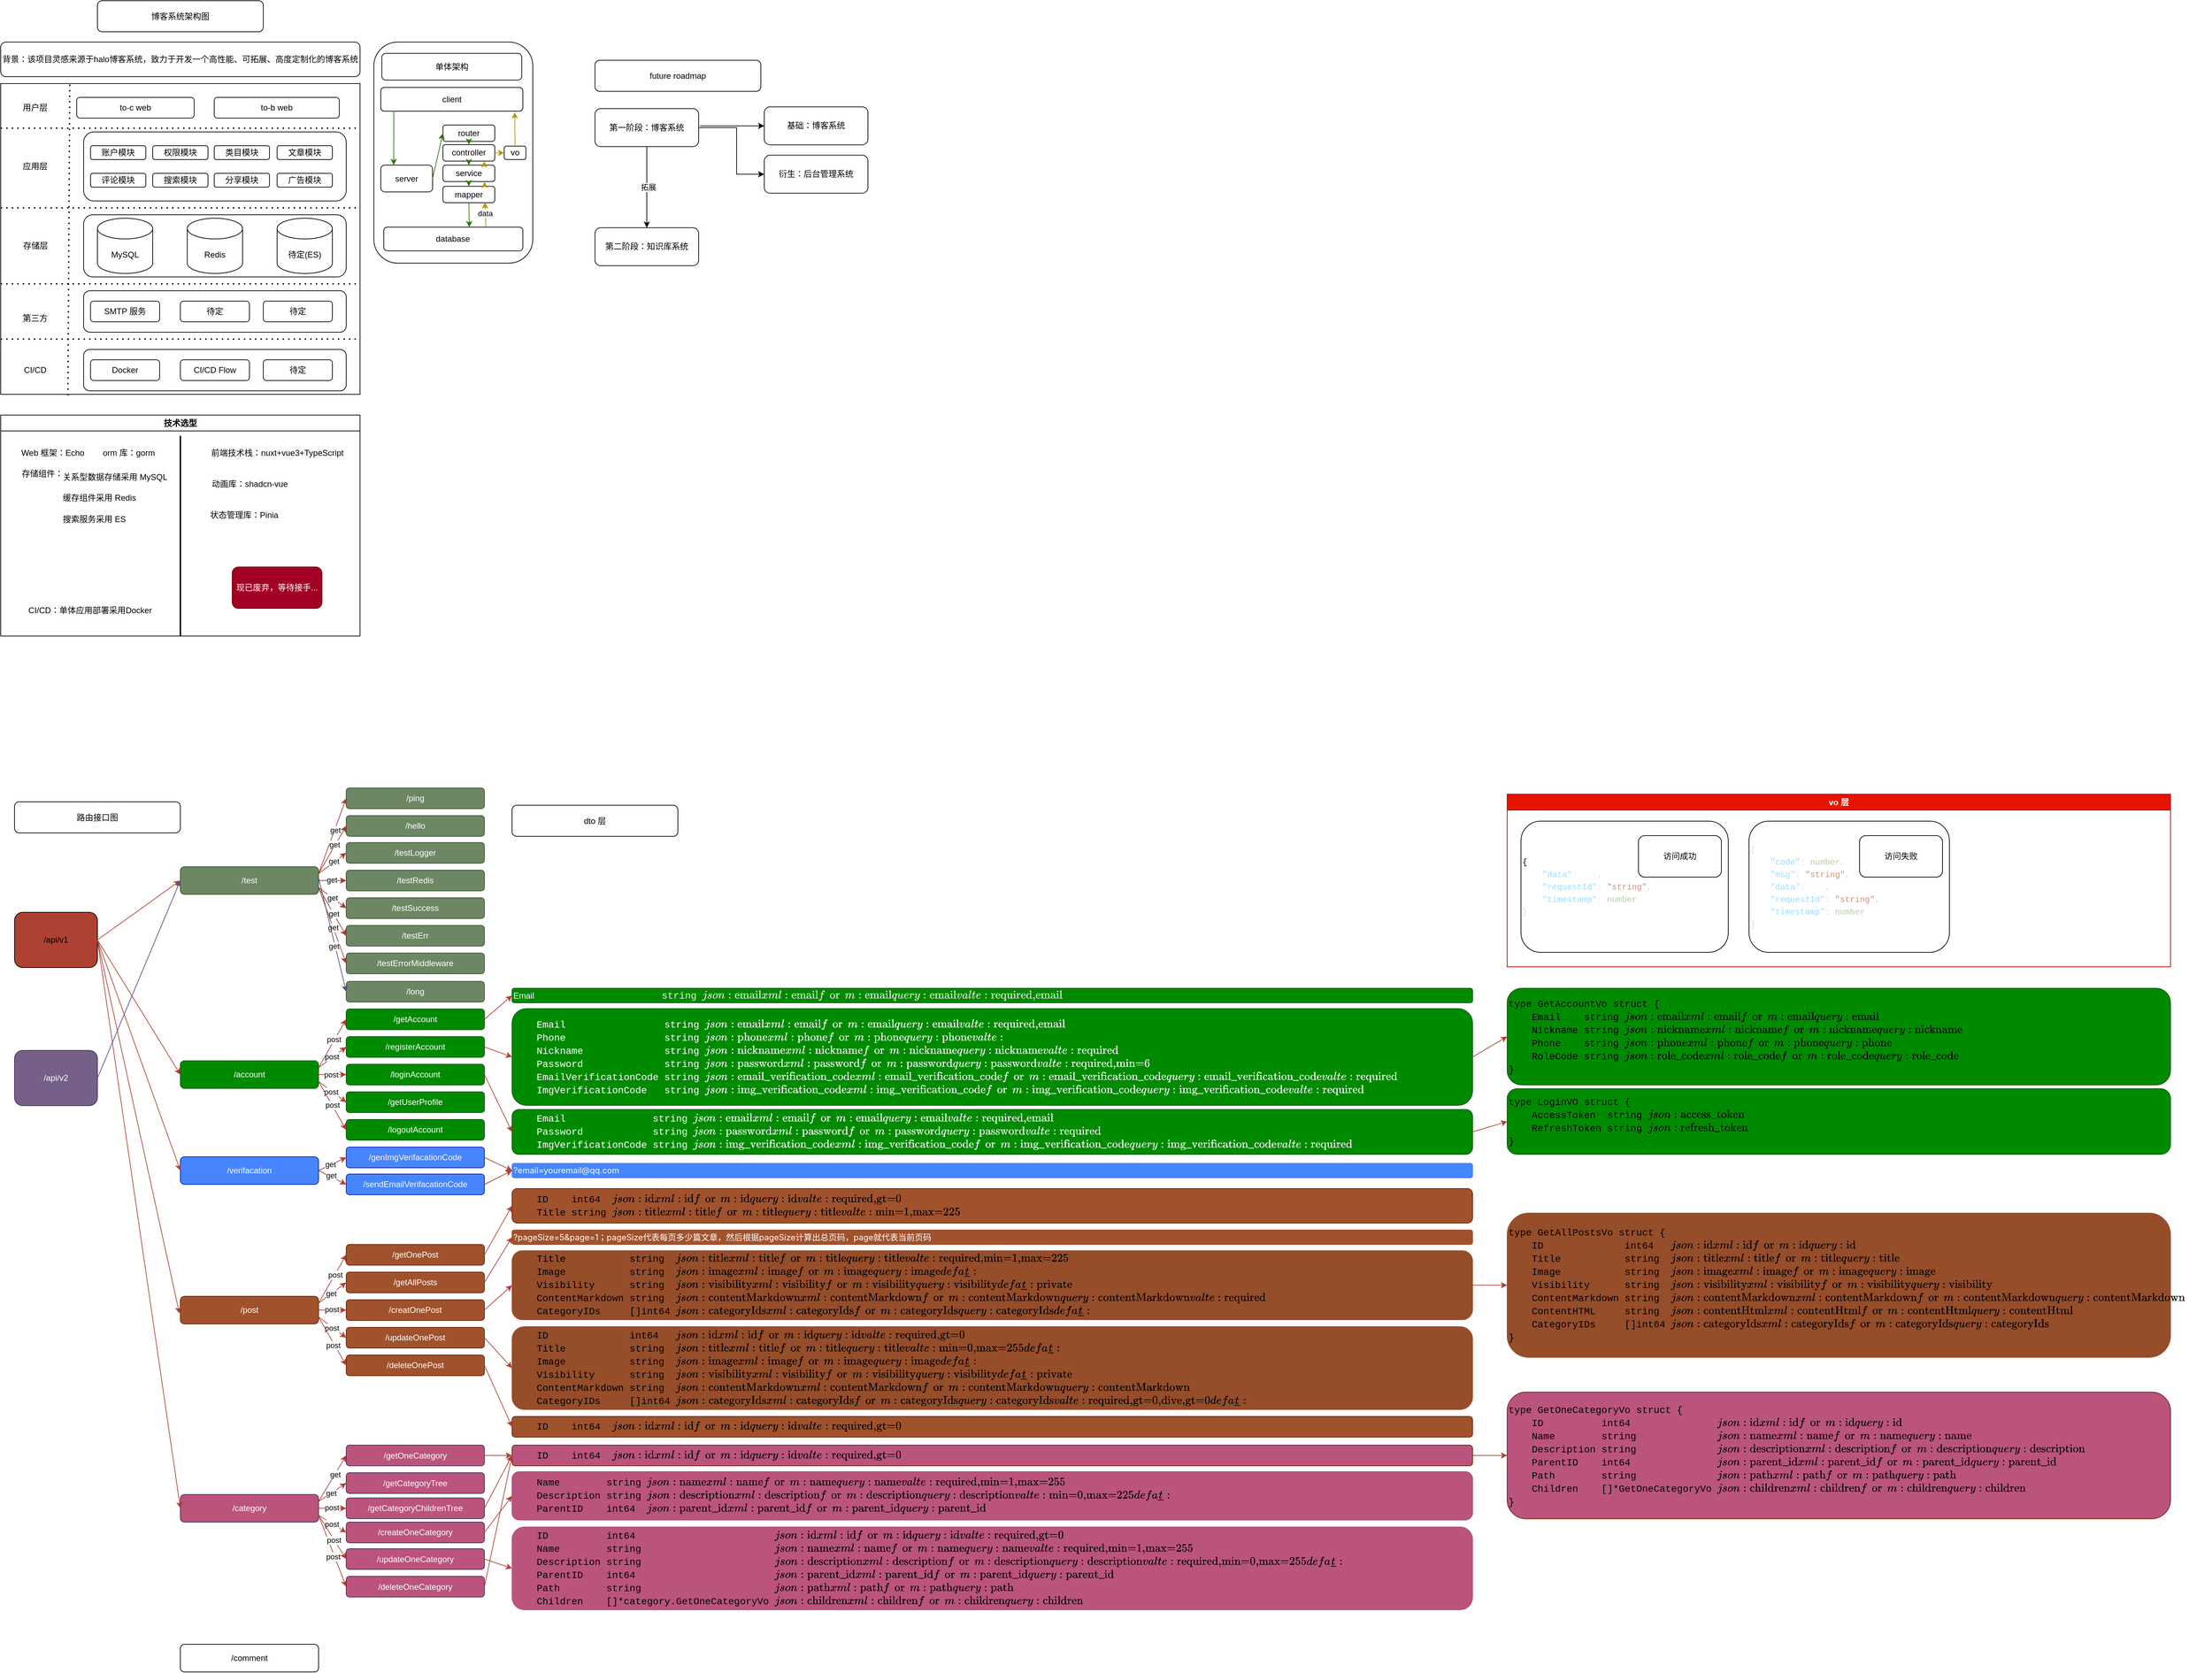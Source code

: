 <mxfile version="24.7.5">
  <diagram name="第 1 页" id="pjrLOcUO6IE0D2nsy18L">
    <mxGraphModel dx="814" dy="549" grid="1" gridSize="10" guides="1" tooltips="1" connect="1" arrows="1" fold="1" page="1" pageScale="1" pageWidth="827" pageHeight="1169" math="0" shadow="0">
      <root>
        <mxCell id="0" />
        <mxCell id="1" parent="0" />
        <mxCell id="zebG3pLnH4QxobqWAsCu-3" value="" style="rounded=0;whiteSpace=wrap;html=1;glass=0;gradientColor=none;" parent="1" vertex="1">
          <mxGeometry x="20" y="160" width="520" height="450" as="geometry" />
        </mxCell>
        <mxCell id="zebG3pLnH4QxobqWAsCu-4" value="" style="endArrow=none;dashed=1;html=1;dashPattern=1 3;strokeWidth=2;rounded=0;exitX=0;exitY=0.25;exitDx=0;exitDy=0;entryX=1;entryY=0.25;entryDx=0;entryDy=0;" parent="1" edge="1">
          <mxGeometry width="50" height="50" relative="1" as="geometry">
            <mxPoint x="20" y="224.62" as="sourcePoint" />
            <mxPoint x="540" y="224.62" as="targetPoint" />
          </mxGeometry>
        </mxCell>
        <mxCell id="zebG3pLnH4QxobqWAsCu-5" value="" style="endArrow=none;dashed=1;html=1;dashPattern=1 3;strokeWidth=2;rounded=0;entryX=1;entryY=0.75;entryDx=0;entryDy=0;exitX=0;exitY=0.75;exitDx=0;exitDy=0;" parent="1" edge="1">
          <mxGeometry width="50" height="50" relative="1" as="geometry">
            <mxPoint x="20" y="450" as="sourcePoint" />
            <mxPoint x="540" y="450" as="targetPoint" />
          </mxGeometry>
        </mxCell>
        <mxCell id="zebG3pLnH4QxobqWAsCu-6" value="" style="endArrow=none;dashed=1;html=1;dashPattern=1 3;strokeWidth=2;rounded=0;entryX=1;entryY=0.5;entryDx=0;entryDy=0;exitX=0;exitY=0.5;exitDx=0;exitDy=0;" parent="1" edge="1">
          <mxGeometry width="50" height="50" relative="1" as="geometry">
            <mxPoint x="20" y="340" as="sourcePoint" />
            <mxPoint x="540" y="340" as="targetPoint" />
          </mxGeometry>
        </mxCell>
        <mxCell id="zebG3pLnH4QxobqWAsCu-7" value="用户层" style="text;html=1;align=center;verticalAlign=middle;whiteSpace=wrap;rounded=0;" parent="1" vertex="1">
          <mxGeometry x="40" y="180" width="60" height="30" as="geometry" />
        </mxCell>
        <mxCell id="zebG3pLnH4QxobqWAsCu-8" value="to-c web" style="rounded=1;whiteSpace=wrap;html=1;" parent="1" vertex="1">
          <mxGeometry x="130" y="180" width="170" height="30" as="geometry" />
        </mxCell>
        <mxCell id="zebG3pLnH4QxobqWAsCu-9" value="to-b web" style="rounded=1;whiteSpace=wrap;html=1;" parent="1" vertex="1">
          <mxGeometry x="329" y="180" width="181" height="30" as="geometry" />
        </mxCell>
        <mxCell id="zebG3pLnH4QxobqWAsCu-10" value="" style="endArrow=none;dashed=1;html=1;dashPattern=1 3;strokeWidth=2;rounded=0;exitX=0.187;exitY=1.003;exitDx=0;exitDy=0;exitPerimeter=0;" parent="1" source="zebG3pLnH4QxobqWAsCu-3" edge="1">
          <mxGeometry width="50" height="50" relative="1" as="geometry">
            <mxPoint x="70" y="210" as="sourcePoint" />
            <mxPoint x="120" y="160" as="targetPoint" />
          </mxGeometry>
        </mxCell>
        <mxCell id="zebG3pLnH4QxobqWAsCu-11" value="应用层" style="text;html=1;align=center;verticalAlign=middle;whiteSpace=wrap;rounded=0;" parent="1" vertex="1">
          <mxGeometry x="40" y="265" width="60" height="30" as="geometry" />
        </mxCell>
        <mxCell id="zebG3pLnH4QxobqWAsCu-13" value="" style="rounded=1;whiteSpace=wrap;html=1;" parent="1" vertex="1">
          <mxGeometry x="140" y="230" width="380" height="100" as="geometry" />
        </mxCell>
        <mxCell id="zebG3pLnH4QxobqWAsCu-14" value="账户模块" style="rounded=1;whiteSpace=wrap;html=1;" parent="1" vertex="1">
          <mxGeometry x="150" y="250" width="80" height="20" as="geometry" />
        </mxCell>
        <mxCell id="zebG3pLnH4QxobqWAsCu-16" value="权限模块" style="rounded=1;whiteSpace=wrap;html=1;" parent="1" vertex="1">
          <mxGeometry x="240" y="250" width="80" height="20" as="geometry" />
        </mxCell>
        <mxCell id="zebG3pLnH4QxobqWAsCu-17" value="类目模块" style="rounded=1;whiteSpace=wrap;html=1;" parent="1" vertex="1">
          <mxGeometry x="329" y="250" width="80" height="20" as="geometry" />
        </mxCell>
        <mxCell id="zebG3pLnH4QxobqWAsCu-18" value="评论模块" style="rounded=1;whiteSpace=wrap;html=1;" parent="1" vertex="1">
          <mxGeometry x="150" y="290" width="80" height="20" as="geometry" />
        </mxCell>
        <mxCell id="zebG3pLnH4QxobqWAsCu-19" value="搜索模块" style="rounded=1;whiteSpace=wrap;html=1;" parent="1" vertex="1">
          <mxGeometry x="240" y="290" width="80" height="20" as="geometry" />
        </mxCell>
        <mxCell id="zebG3pLnH4QxobqWAsCu-20" value="分享模块" style="rounded=1;whiteSpace=wrap;html=1;" parent="1" vertex="1">
          <mxGeometry x="329" y="290" width="80" height="20" as="geometry" />
        </mxCell>
        <mxCell id="zebG3pLnH4QxobqWAsCu-21" value="广告模块" style="rounded=1;whiteSpace=wrap;html=1;" parent="1" vertex="1">
          <mxGeometry x="420" y="290" width="80" height="20" as="geometry" />
        </mxCell>
        <mxCell id="zebG3pLnH4QxobqWAsCu-22" value="存储层" style="text;html=1;align=center;verticalAlign=middle;resizable=0;points=[];autosize=1;strokeColor=none;fillColor=none;" parent="1" vertex="1">
          <mxGeometry x="40" y="380" width="60" height="30" as="geometry" />
        </mxCell>
        <mxCell id="zebG3pLnH4QxobqWAsCu-23" value="" style="rounded=1;whiteSpace=wrap;html=1;" parent="1" vertex="1">
          <mxGeometry x="140" y="350" width="380" height="90" as="geometry" />
        </mxCell>
        <mxCell id="zebG3pLnH4QxobqWAsCu-24" value="MySQL" style="shape=cylinder3;whiteSpace=wrap;html=1;boundedLbl=1;backgroundOutline=1;size=15;" parent="1" vertex="1">
          <mxGeometry x="160" y="355" width="80" height="80" as="geometry" />
        </mxCell>
        <mxCell id="zebG3pLnH4QxobqWAsCu-25" value="Redis" style="shape=cylinder3;whiteSpace=wrap;html=1;boundedLbl=1;backgroundOutline=1;size=15;" parent="1" vertex="1">
          <mxGeometry x="290" y="355" width="80" height="80" as="geometry" />
        </mxCell>
        <mxCell id="zebG3pLnH4QxobqWAsCu-27" value="待定(ES)" style="shape=cylinder3;whiteSpace=wrap;html=1;boundedLbl=1;backgroundOutline=1;size=15;" parent="1" vertex="1">
          <mxGeometry x="420" y="355" width="80" height="80" as="geometry" />
        </mxCell>
        <mxCell id="zebG3pLnH4QxobqWAsCu-28" value="第三方" style="text;html=1;align=center;verticalAlign=middle;whiteSpace=wrap;rounded=0;" parent="1" vertex="1">
          <mxGeometry x="40" y="485" width="60" height="30" as="geometry" />
        </mxCell>
        <mxCell id="zebG3pLnH4QxobqWAsCu-29" value="" style="rounded=1;whiteSpace=wrap;html=1;" parent="1" vertex="1">
          <mxGeometry x="140" y="460" width="380" height="60" as="geometry" />
        </mxCell>
        <mxCell id="zebG3pLnH4QxobqWAsCu-30" value="SMTP 服务" style="rounded=1;whiteSpace=wrap;html=1;" parent="1" vertex="1">
          <mxGeometry x="150" y="475" width="100" height="30" as="geometry" />
        </mxCell>
        <mxCell id="zebG3pLnH4QxobqWAsCu-31" value="" style="endArrow=none;dashed=1;html=1;dashPattern=1 3;strokeWidth=2;rounded=0;entryX=1;entryY=0.75;entryDx=0;entryDy=0;exitX=0;exitY=0.75;exitDx=0;exitDy=0;" parent="1" edge="1">
          <mxGeometry width="50" height="50" relative="1" as="geometry">
            <mxPoint x="20" y="530" as="sourcePoint" />
            <mxPoint x="540" y="530" as="targetPoint" />
          </mxGeometry>
        </mxCell>
        <mxCell id="zebG3pLnH4QxobqWAsCu-32" value="CI/CD" style="text;html=1;align=center;verticalAlign=middle;whiteSpace=wrap;rounded=0;" parent="1" vertex="1">
          <mxGeometry x="40" y="560" width="60" height="30" as="geometry" />
        </mxCell>
        <mxCell id="zebG3pLnH4QxobqWAsCu-33" value="" style="rounded=1;whiteSpace=wrap;html=1;" parent="1" vertex="1">
          <mxGeometry x="140" y="545" width="380" height="60" as="geometry" />
        </mxCell>
        <mxCell id="zebG3pLnH4QxobqWAsCu-35" value="Docker" style="rounded=1;whiteSpace=wrap;html=1;" parent="1" vertex="1">
          <mxGeometry x="150" y="560" width="100" height="30" as="geometry" />
        </mxCell>
        <mxCell id="zebG3pLnH4QxobqWAsCu-36" value="CI/CD Flow" style="rounded=1;whiteSpace=wrap;html=1;" parent="1" vertex="1">
          <mxGeometry x="280" y="560" width="100" height="30" as="geometry" />
        </mxCell>
        <mxCell id="zebG3pLnH4QxobqWAsCu-37" value="&lt;div&gt;&lt;span style=&quot;text-wrap: nowrap; background-color: initial;&quot;&gt;背景：该项目灵感来源于halo博客系统，致力于开发一个高性能、可拓展、高度定制化的博客系统&lt;/span&gt;&lt;br&gt;&lt;/div&gt;" style="rounded=1;whiteSpace=wrap;html=1;" parent="1" vertex="1">
          <mxGeometry x="20" y="100" width="520" height="50" as="geometry" />
        </mxCell>
        <mxCell id="zebG3pLnH4QxobqWAsCu-38" value="&lt;span style=&quot;text-wrap: nowrap;&quot;&gt;博客系统架构图&lt;/span&gt;" style="rounded=1;whiteSpace=wrap;html=1;" parent="1" vertex="1">
          <mxGeometry x="160" y="40" width="240" height="45" as="geometry" />
        </mxCell>
        <mxCell id="zebG3pLnH4QxobqWAsCu-39" value="文章模块" style="rounded=1;whiteSpace=wrap;html=1;" parent="1" vertex="1">
          <mxGeometry x="420" y="250" width="80" height="20" as="geometry" />
        </mxCell>
        <mxCell id="zebG3pLnH4QxobqWAsCu-41" value="技术选型" style="swimlane;whiteSpace=wrap;html=1;" parent="1" vertex="1">
          <mxGeometry x="20" y="640" width="520" height="320" as="geometry">
            <mxRectangle x="40" y="720" width="90" height="30" as="alternateBounds" />
          </mxGeometry>
        </mxCell>
        <mxCell id="zebG3pLnH4QxobqWAsCu-42" value="Web 框架：Echo" style="text;html=1;align=center;verticalAlign=middle;resizable=0;points=[];autosize=1;strokeColor=none;fillColor=none;" parent="zebG3pLnH4QxobqWAsCu-41" vertex="1">
          <mxGeometry x="20" y="40" width="110" height="30" as="geometry" />
        </mxCell>
        <mxCell id="zebG3pLnH4QxobqWAsCu-45" value="orm 库&lt;span style=&quot;background-color: initial;&quot;&gt;：gorm&lt;/span&gt;" style="text;html=1;align=center;verticalAlign=middle;resizable=0;points=[];autosize=1;strokeColor=none;fillColor=none;" parent="zebG3pLnH4QxobqWAsCu-41" vertex="1">
          <mxGeometry x="135" y="40" width="100" height="30" as="geometry" />
        </mxCell>
        <mxCell id="zebG3pLnH4QxobqWAsCu-46" value="&lt;div data-docx-has-block-data=&quot;false&quot; data-lark-html-role=&quot;root&quot; data-page-id=&quot;VXsVdnLedoVPg0xHQx2c525cnjd&quot;&gt;&lt;h4 class=&quot;heading-4 ace-line old-record-id-WolRdEI2nog54txsGLGcxjTGnLa&quot;&gt;&lt;span style=&quot;background-color: initial; font-weight: normal;&quot;&gt;关系型数据存储采用 MySQL&lt;/span&gt;&lt;/h4&gt;&lt;h4 style=&quot;text-align: left;&quot; class=&quot;heading-4 ace-line old-record-id-WolRdEI2nog54txsGLGcxjTGnLa&quot;&gt;&lt;span style=&quot;font-weight: normal;&quot;&gt;缓存组件采用 Redis&lt;/span&gt;&lt;/h4&gt;&lt;h4 style=&quot;text-align: left;&quot; class=&quot;heading-4 ace-line old-record-id-WolRdEI2nog54txsGLGcxjTGnLa&quot;&gt;&lt;span style=&quot;font-weight: normal;&quot;&gt;搜索服务采用 ES&lt;/span&gt;&lt;/h4&gt;&lt;/div&gt;&lt;span class=&quot;lark-record-clipboard&quot; data-lark-record-format=&quot;docx/record&quot; data-lark-record-data=&quot;{&amp;quot;isCut&amp;quot;:false,&amp;quot;rootId&amp;quot;:&amp;quot;VXsVdnLedoVPg0xHQx2c525cnjd&amp;quot;,&amp;quot;parentId&amp;quot;:&amp;quot;VXsVdnLedoVPg0xHQx2c525cnjd&amp;quot;,&amp;quot;blockIds&amp;quot;:[51,52,53,54,55],&amp;quot;recordIds&amp;quot;:[&amp;quot;WolRdEI2nog54txsGLGcxjTGnLa&amp;quot;,&amp;quot;PjArdjgUsopNSTxJwtIckizBn5g&amp;quot;,&amp;quot;Vy3dd7XAMopGhLxFZLncLW9Knwc&amp;quot;,&amp;quot;TSSHdLkKIomQczxGdjPci2WznAc&amp;quot;,&amp;quot;Zn3Mdhre7oGbFFxU6hEcufvFnof&amp;quot;],&amp;quot;recordMap&amp;quot;:{&amp;quot;WolRdEI2nog54txsGLGcxjTGnLa&amp;quot;:{&amp;quot;id&amp;quot;:&amp;quot;WolRdEI2nog54txsGLGcxjTGnLa&amp;quot;,&amp;quot;snapshot&amp;quot;:{&amp;quot;revisions&amp;quot;:[],&amp;quot;hidden&amp;quot;:false,&amp;quot;author&amp;quot;:&amp;quot;7412935154497798148&amp;quot;,&amp;quot;children&amp;quot;:[],&amp;quot;folded&amp;quot;:false,&amp;quot;parent_id&amp;quot;:&amp;quot;VXsVdnLedoVPg0xHQx2c525cnjd&amp;quot;,&amp;quot;comments&amp;quot;:[],&amp;quot;text&amp;quot;:{&amp;quot;initialAttributedTexts&amp;quot;:{&amp;quot;text&amp;quot;:{&amp;quot;0&amp;quot;:&amp;quot;存储组件&amp;quot;},&amp;quot;attribs&amp;quot;:{&amp;quot;0&amp;quot;:&amp;quot;*0+4&amp;quot;}},&amp;quot;apool&amp;quot;:{&amp;quot;numToAttrib&amp;quot;:{&amp;quot;0&amp;quot;:[&amp;quot;author&amp;quot;,&amp;quot;7412935154497798148&amp;quot;]},&amp;quot;nextNum&amp;quot;:1}},&amp;quot;align&amp;quot;:&amp;quot;&amp;quot;,&amp;quot;type&amp;quot;:&amp;quot;heading4&amp;quot;,&amp;quot;locked&amp;quot;:false}},&amp;quot;PjArdjgUsopNSTxJwtIckizBn5g&amp;quot;:{&amp;quot;id&amp;quot;:&amp;quot;PjArdjgUsopNSTxJwtIckizBn5g&amp;quot;,&amp;quot;snapshot&amp;quot;:{&amp;quot;revisions&amp;quot;:[],&amp;quot;locked&amp;quot;:false,&amp;quot;text&amp;quot;:{&amp;quot;apool&amp;quot;:{&amp;quot;numToAttrib&amp;quot;:{&amp;quot;0&amp;quot;:[&amp;quot;author&amp;quot;,&amp;quot;7412935154497798148&amp;quot;]},&amp;quot;nextNum&amp;quot;:1},&amp;quot;initialAttributedTexts&amp;quot;:{&amp;quot;text&amp;quot;:{&amp;quot;0&amp;quot;:&amp;quot;关系型数据存储采用 PostgreSQL&amp;quot;},&amp;quot;attribs&amp;quot;:{&amp;quot;0&amp;quot;:&amp;quot;*0+k&amp;quot;}}},&amp;quot;parent_id&amp;quot;:&amp;quot;VXsVdnLedoVPg0xHQx2c525cnjd&amp;quot;,&amp;quot;comments&amp;quot;:[],&amp;quot;hidden&amp;quot;:false,&amp;quot;author&amp;quot;:&amp;quot;7412935154497798148&amp;quot;,&amp;quot;children&amp;quot;:[],&amp;quot;align&amp;quot;:&amp;quot;&amp;quot;,&amp;quot;folded&amp;quot;:false,&amp;quot;type&amp;quot;:&amp;quot;bullet&amp;quot;}},&amp;quot;Vy3dd7XAMopGhLxFZLncLW9Knwc&amp;quot;:{&amp;quot;id&amp;quot;:&amp;quot;Vy3dd7XAMopGhLxFZLncLW9Knwc&amp;quot;,&amp;quot;snapshot&amp;quot;:{&amp;quot;type&amp;quot;:&amp;quot;bullet&amp;quot;,&amp;quot;comments&amp;quot;:[],&amp;quot;locked&amp;quot;:false,&amp;quot;folded&amp;quot;:false,&amp;quot;children&amp;quot;:[],&amp;quot;text&amp;quot;:{&amp;quot;apool&amp;quot;:{&amp;quot;nextNum&amp;quot;:1,&amp;quot;numToAttrib&amp;quot;:{&amp;quot;0&amp;quot;:[&amp;quot;author&amp;quot;,&amp;quot;7412935154497798148&amp;quot;]}},&amp;quot;initialAttributedTexts&amp;quot;:{&amp;quot;attribs&amp;quot;:{&amp;quot;0&amp;quot;:&amp;quot;*0+c&amp;quot;},&amp;quot;text&amp;quot;:{&amp;quot;0&amp;quot;:&amp;quot;缓存组件采用 Redis&amp;quot;}}},&amp;quot;align&amp;quot;:&amp;quot;&amp;quot;,&amp;quot;parent_id&amp;quot;:&amp;quot;VXsVdnLedoVPg0xHQx2c525cnjd&amp;quot;,&amp;quot;revisions&amp;quot;:[],&amp;quot;hidden&amp;quot;:false,&amp;quot;author&amp;quot;:&amp;quot;7412935154497798148&amp;quot;}},&amp;quot;TSSHdLkKIomQczxGdjPci2WznAc&amp;quot;:{&amp;quot;id&amp;quot;:&amp;quot;TSSHdLkKIomQczxGdjPci2WznAc&amp;quot;,&amp;quot;snapshot&amp;quot;:{&amp;quot;align&amp;quot;:&amp;quot;&amp;quot;,&amp;quot;folded&amp;quot;:false,&amp;quot;parent_id&amp;quot;:&amp;quot;VXsVdnLedoVPg0xHQx2c525cnjd&amp;quot;,&amp;quot;locked&amp;quot;:false,&amp;quot;children&amp;quot;:[],&amp;quot;text&amp;quot;:{&amp;quot;apool&amp;quot;:{&amp;quot;nextNum&amp;quot;:1,&amp;quot;numToAttrib&amp;quot;:{&amp;quot;0&amp;quot;:[&amp;quot;author&amp;quot;,&amp;quot;7412935154497798148&amp;quot;]}},&amp;quot;initialAttributedTexts&amp;quot;:{&amp;quot;attribs&amp;quot;:{&amp;quot;0&amp;quot;:&amp;quot;*0+j&amp;quot;},&amp;quot;text&amp;quot;:{&amp;quot;0&amp;quot;:&amp;quot;对象存储服务 OSS 采用 MinIO&amp;quot;}}},&amp;quot;author&amp;quot;:&amp;quot;7412935154497798148&amp;quot;,&amp;quot;type&amp;quot;:&amp;quot;bullet&amp;quot;,&amp;quot;comments&amp;quot;:[],&amp;quot;revisions&amp;quot;:[],&amp;quot;hidden&amp;quot;:false}},&amp;quot;Zn3Mdhre7oGbFFxU6hEcufvFnof&amp;quot;:{&amp;quot;id&amp;quot;:&amp;quot;Zn3Mdhre7oGbFFxU6hEcufvFnof&amp;quot;,&amp;quot;snapshot&amp;quot;:{&amp;quot;folded&amp;quot;:false,&amp;quot;revisions&amp;quot;:[],&amp;quot;locked&amp;quot;:false,&amp;quot;author&amp;quot;:&amp;quot;7412935154497798148&amp;quot;,&amp;quot;children&amp;quot;:[],&amp;quot;text&amp;quot;:{&amp;quot;initialAttributedTexts&amp;quot;:{&amp;quot;text&amp;quot;:{&amp;quot;0&amp;quot;:&amp;quot;搜索服务采用 ES&amp;quot;},&amp;quot;attribs&amp;quot;:{&amp;quot;0&amp;quot;:&amp;quot;*0+9&amp;quot;}},&amp;quot;apool&amp;quot;:{&amp;quot;numToAttrib&amp;quot;:{&amp;quot;0&amp;quot;:[&amp;quot;author&amp;quot;,&amp;quot;7412935154497798148&amp;quot;]},&amp;quot;nextNum&amp;quot;:1}},&amp;quot;type&amp;quot;:&amp;quot;bullet&amp;quot;,&amp;quot;parent_id&amp;quot;:&amp;quot;VXsVdnLedoVPg0xHQx2c525cnjd&amp;quot;,&amp;quot;comments&amp;quot;:[],&amp;quot;hidden&amp;quot;:false,&amp;quot;align&amp;quot;:&amp;quot;&amp;quot;}},&amp;quot;VXsVdnLedoVPg0xHQx2c525cnjd&amp;quot;:{&amp;quot;id&amp;quot;:&amp;quot;VXsVdnLedoVPg0xHQx2c525cnjd&amp;quot;,&amp;quot;snapshot&amp;quot;:{&amp;quot;children&amp;quot;:[&amp;quot;doxcnnOYlL2PWgqPTD8dFfWe5kb&amp;quot;,&amp;quot;doxcnfsy5TJi2LiOpprsE7WFnKh&amp;quot;,&amp;quot;doxcn5ak3olI2Xt8AynNTep2VHc&amp;quot;,&amp;quot;doxcnFK76UmXQ8zbh6niH6uMHIh&amp;quot;,&amp;quot;doxcn83oNXjuQt1Uquz52qBtlRd&amp;quot;,&amp;quot;doxcn9MmQTJt94h0tmd17Kqmc0d&amp;quot;,&amp;quot;W1ZOdAXszorEDMxJwFScqvyznTh&amp;quot;,&amp;quot;NydjdYEB8olMksxoWGgcGXPgnEb&amp;quot;,&amp;quot;OW7wdCCXRoIwDyx3WPScuN0xneg&amp;quot;,&amp;quot;VyaMdDtTZoJcrvx6KWvcehqLnSd&amp;quot;,&amp;quot;XW9xdPgFloqiZLx4VtOcUAkLn8b&amp;quot;,&amp;quot;NFNBdbFkYoznMKxC7H3cKloqnyX&amp;quot;,&amp;quot;WWlcdcEKJoHfQaxiVHTcVa1vn9c&amp;quot;,&amp;quot;RYN9dpsw8onUoBxnfEdcxZGNnzY&amp;quot;,&amp;quot;N8bjdoY93oIB0dxogvHcgSpknfu&amp;quot;,&amp;quot;XGb4dakSSoBsCzxzuFjc03PunDg&amp;quot;,&amp;quot;N40hd3dmwoW3xCxPmXocuSconTS&amp;quot;,&amp;quot;P1cUdJdeGolmc5xckUPcTc2xnvg&amp;quot;,&amp;quot;RZ74dVsDioAdNFxi9a3clUEknZf&amp;quot;,&amp;quot;VKCjdgbhqoyktZxRQuxcTMOsn8f&amp;quot;,&amp;quot;XvnFdO0hToTXwGxNRE7ca5gwnlf&amp;quot;,&amp;quot;Rs5Hds7WNoOADOxviqTc4nL1nyg&amp;quot;,&amp;quot;BwvsdiwAJoonDSxZGMgcWuucnhe&amp;quot;,&amp;quot;Brw7dHdlAo4XksxqX4McmcENnbg&amp;quot;,&amp;quot;N6bMdynMQoq83UxaCC1cyol6nNd&amp;quot;,&amp;quot;BbBcdlxjWojQwJxWq9Ycu2Y6nvc&amp;quot;,&amp;quot;CrkHdxlzNoqaP6x5mS7c6t2nnUd&amp;quot;,&amp;quot;AovLd5G6woHzBnxUn2OcyrQ0nOe&amp;quot;,&amp;quot;BJJtdFzqFoOVrmxdurHcU1kanjg&amp;quot;,&amp;quot;ZPfGddJeAoecSlxIsddcXcHbnGc&amp;quot;,&amp;quot;MGCUd5sBfoXig9xBW0hcuXiUnoe&amp;quot;,&amp;quot;KeyOdyW2xoBv4Txw2C2cWbsdnfg&amp;quot;,&amp;quot;WUM3dOF9Qoc1V2xEQMMcicyxnod&amp;quot;,&amp;quot;GSiNdTB43oQt5BxxA5McWthBnEd&amp;quot;,&amp;quot;IJHndUOSooFMCyxYf0acphjHnIh&amp;quot;,&amp;quot;PErfdcHpgos919xVkPockoYUnQW&amp;quot;,&amp;quot;WClTdDHDpov7QAxqouBcL8aynSJ&amp;quot;,&amp;quot;FmmrdACvDoosWDxQtwkc71YSn1d&amp;quot;,&amp;quot;EHkAdewSnocuYHxXNLyczCLnntf&amp;quot;,&amp;quot;WolRdEI2nog54txsGLGcxjTGnLa&amp;quot;,&amp;quot;PjArdjgUsopNSTxJwtIckizBn5g&amp;quot;,&amp;quot;Vy3dd7XAMopGhLxFZLncLW9Knwc&amp;quot;,&amp;quot;TSSHdLkKIomQczxGdjPci2WznAc&amp;quot;,&amp;quot;Zn3Mdhre7oGbFFxU6hEcufvFnof&amp;quot;,&amp;quot;WrhudbhxzoVfg6x6Zq9cg6mznBN&amp;quot;,&amp;quot;NjOOdnUXWoe88lxsSiPcMN1PnDc&amp;quot;,&amp;quot;doxcnlQRC9VSA4WYKv8fVBIWjCh&amp;quot;,&amp;quot;doxcnj1ZXkk5ilTKgdNTM6krNve&amp;quot;,&amp;quot;doxcneBjbFXWi6LXMnzQVsKI0yb&amp;quot;,&amp;quot;doxcnteHPK7ER9SdFVZBs6Bbnbh&amp;quot;,&amp;quot;doxcnUi7BX6HqLEFyVFUloe2Ppe&amp;quot;],&amp;quot;doc_info&amp;quot;:{&amp;quot;editors&amp;quot;:[&amp;quot;7412935154497798148&amp;quot;],&amp;quot;options&amp;quot;:[&amp;quot;editors&amp;quot;,&amp;quot;edit_time&amp;quot;],&amp;quot;deleted_editors&amp;quot;:null,&amp;quot;option_modified&amp;quot;:null},&amp;quot;type&amp;quot;:&amp;quot;page&amp;quot;,&amp;quot;parent_id&amp;quot;:&amp;quot;&amp;quot;,&amp;quot;revisions&amp;quot;:null,&amp;quot;locked&amp;quot;:false,&amp;quot;hidden&amp;quot;:false,&amp;quot;author&amp;quot;:&amp;quot;7412935154497798148&amp;quot;,&amp;quot;comments&amp;quot;:null,&amp;quot;text&amp;quot;:{&amp;quot;apool&amp;quot;:{&amp;quot;nextNum&amp;quot;:1,&amp;quot;numToAttrib&amp;quot;:{&amp;quot;0&amp;quot;:[&amp;quot;author&amp;quot;,&amp;quot;7412935154497798148&amp;quot;]}},&amp;quot;initialAttributedTexts&amp;quot;:{&amp;quot;attribs&amp;quot;:{&amp;quot;0&amp;quot;:&amp;quot;*0+8&amp;quot;},&amp;quot;text&amp;quot;:{&amp;quot;0&amp;quot;:&amp;quot;整体架构设计 ✅&amp;quot;}}},&amp;quot;align&amp;quot;:&amp;quot;&amp;quot;}}},&amp;quot;payloadMap&amp;quot;:{&amp;quot;lingoClipboardPayload&amp;quot;:{&amp;quot;spaceSubExtraInfo&amp;quot;:[{&amp;quot;spaceSubId&amp;quot;:&amp;quot;TSSHdLkKIomQczxGdjPci2WznAc&amp;quot;,&amp;quot;word&amp;quot;:&amp;quot;OSS&amp;quot;},{&amp;quot;spaceSubId&amp;quot;:&amp;quot;Zn3Mdhre7oGbFFxU6hEcufvFnof&amp;quot;,&amp;quot;word&amp;quot;:&amp;quot;ES&amp;quot;}],&amp;quot;spaceId&amp;quot;:&amp;quot;VXsVdnLedoVPg0xHQx2c525cnjd&amp;quot;,&amp;quot;spaceType&amp;quot;:1}},&amp;quot;extra&amp;quot;:{&amp;quot;channel&amp;quot;:&amp;quot;saas&amp;quot;,&amp;quot;pasteRandomId&amp;quot;:&amp;quot;3cb1cd34-b0ad-4087-a0db-7030b9c5ec42&amp;quot;,&amp;quot;mention_page_title&amp;quot;:{},&amp;quot;external_mention_url&amp;quot;:{}},&amp;quot;isKeepQuoteContainer&amp;quot;:false,&amp;quot;selection&amp;quot;:[{&amp;quot;id&amp;quot;:51,&amp;quot;type&amp;quot;:&amp;quot;text&amp;quot;,&amp;quot;selection&amp;quot;:{&amp;quot;start&amp;quot;:0,&amp;quot;end&amp;quot;:4},&amp;quot;recordId&amp;quot;:&amp;quot;WolRdEI2nog54txsGLGcxjTGnLa&amp;quot;},{&amp;quot;id&amp;quot;:52,&amp;quot;type&amp;quot;:&amp;quot;text&amp;quot;,&amp;quot;selection&amp;quot;:{&amp;quot;start&amp;quot;:0,&amp;quot;end&amp;quot;:20},&amp;quot;recordId&amp;quot;:&amp;quot;PjArdjgUsopNSTxJwtIckizBn5g&amp;quot;},{&amp;quot;id&amp;quot;:53,&amp;quot;type&amp;quot;:&amp;quot;text&amp;quot;,&amp;quot;selection&amp;quot;:{&amp;quot;start&amp;quot;:0,&amp;quot;end&amp;quot;:12},&amp;quot;recordId&amp;quot;:&amp;quot;Vy3dd7XAMopGhLxFZLncLW9Knwc&amp;quot;},{&amp;quot;id&amp;quot;:54,&amp;quot;type&amp;quot;:&amp;quot;text&amp;quot;,&amp;quot;selection&amp;quot;:{&amp;quot;start&amp;quot;:0,&amp;quot;end&amp;quot;:19},&amp;quot;recordId&amp;quot;:&amp;quot;TSSHdLkKIomQczxGdjPci2WznAc&amp;quot;},{&amp;quot;id&amp;quot;:55,&amp;quot;type&amp;quot;:&amp;quot;text&amp;quot;,&amp;quot;selection&amp;quot;:{&amp;quot;start&amp;quot;:0,&amp;quot;end&amp;quot;:9},&amp;quot;recordId&amp;quot;:&amp;quot;Zn3Mdhre7oGbFFxU6hEcufvFnof&amp;quot;}],&amp;quot;pasteFlag&amp;quot;:&amp;quot;06ab2fc4-9f2c-468b-a468-be8888b58383&amp;quot;}&quot;&gt;&lt;/span&gt;" style="text;html=1;align=center;verticalAlign=middle;resizable=0;points=[];autosize=1;strokeColor=none;fillColor=none;rotation=0;" parent="zebG3pLnH4QxobqWAsCu-41" vertex="1">
          <mxGeometry x="80" y="60" width="170" height="120" as="geometry" />
        </mxCell>
        <mxCell id="zebG3pLnH4QxobqWAsCu-47" value="存储组件：" style="text;html=1;align=center;verticalAlign=middle;resizable=0;points=[];autosize=1;strokeColor=none;fillColor=none;" parent="zebG3pLnH4QxobqWAsCu-41" vertex="1">
          <mxGeometry x="20" y="70" width="80" height="30" as="geometry" />
        </mxCell>
        <mxCell id="zebG3pLnH4QxobqWAsCu-48" value="CI/CD：单体应用部署采用Docker" style="text;html=1;align=center;verticalAlign=middle;whiteSpace=wrap;rounded=0;" parent="zebG3pLnH4QxobqWAsCu-41" vertex="1">
          <mxGeometry x="20" y="270" width="219" height="25" as="geometry" />
        </mxCell>
        <mxCell id="zebG3pLnH4QxobqWAsCu-54" value="" style="endArrow=none;html=1;strokeWidth=2;rounded=0;exitX=0.5;exitY=1;exitDx=0;exitDy=0;" parent="zebG3pLnH4QxobqWAsCu-41" source="zebG3pLnH4QxobqWAsCu-41" edge="1">
          <mxGeometry width="50" height="50" relative="1" as="geometry">
            <mxPoint x="200" y="70" as="sourcePoint" />
            <mxPoint x="260" y="30" as="targetPoint" />
          </mxGeometry>
        </mxCell>
        <mxCell id="zebG3pLnH4QxobqWAsCu-55" value="前端技术栈：nuxt+vue3+TypeScript" style="text;html=1;align=center;verticalAlign=middle;resizable=0;points=[];autosize=1;strokeColor=none;fillColor=none;" parent="zebG3pLnH4QxobqWAsCu-41" vertex="1">
          <mxGeometry x="295" y="40" width="210" height="30" as="geometry" />
        </mxCell>
        <mxCell id="zebG3pLnH4QxobqWAsCu-56" value="动画库：shadcn-vue" style="text;html=1;align=center;verticalAlign=middle;resizable=0;points=[];autosize=1;strokeColor=none;fillColor=none;" parent="zebG3pLnH4QxobqWAsCu-41" vertex="1">
          <mxGeometry x="295" y="85" width="130" height="30" as="geometry" />
        </mxCell>
        <mxCell id="zebG3pLnH4QxobqWAsCu-57" value="状态管理库：Pinia" style="text;html=1;align=center;verticalAlign=middle;whiteSpace=wrap;rounded=0;" parent="zebG3pLnH4QxobqWAsCu-41" vertex="1">
          <mxGeometry x="295" y="130" width="115" height="30" as="geometry" />
        </mxCell>
        <mxCell id="_ZrAcAZdxa7dUvG-uuCc-15" value="现已废弃，等待接手..." style="rounded=1;whiteSpace=wrap;html=1;fillColor=#a20025;fontColor=#ffffff;strokeColor=#6F0000;" parent="zebG3pLnH4QxobqWAsCu-41" vertex="1">
          <mxGeometry x="335" y="220" width="130" height="60" as="geometry" />
        </mxCell>
        <mxCell id="_ZrAcAZdxa7dUvG-uuCc-6" value="" style="edgeStyle=orthogonalEdgeStyle;rounded=0;orthogonalLoop=1;jettySize=auto;html=1;entryX=0;entryY=0.5;entryDx=0;entryDy=0;" parent="1" source="_ZrAcAZdxa7dUvG-uuCc-3" target="_ZrAcAZdxa7dUvG-uuCc-7" edge="1">
          <mxGeometry relative="1" as="geometry">
            <mxPoint x="1125" y="223.75" as="targetPoint" />
            <Array as="points">
              <mxPoint x="1085" y="224.25" />
              <mxPoint x="1085" y="291.25" />
            </Array>
          </mxGeometry>
        </mxCell>
        <mxCell id="_ZrAcAZdxa7dUvG-uuCc-8" value="" style="edgeStyle=orthogonalEdgeStyle;rounded=0;orthogonalLoop=1;jettySize=auto;html=1;" parent="1" source="_ZrAcAZdxa7dUvG-uuCc-3" target="_ZrAcAZdxa7dUvG-uuCc-4" edge="1">
          <mxGeometry relative="1" as="geometry" />
        </mxCell>
        <mxCell id="_ZrAcAZdxa7dUvG-uuCc-16" value="拓展" style="edgeLabel;html=1;align=center;verticalAlign=middle;resizable=0;points=[];" parent="_ZrAcAZdxa7dUvG-uuCc-8" vertex="1" connectable="0">
          <mxGeometry x="-0.013" y="2" relative="1" as="geometry">
            <mxPoint as="offset" />
          </mxGeometry>
        </mxCell>
        <mxCell id="_ZrAcAZdxa7dUvG-uuCc-3" value="第一阶段：博客系统" style="rounded=1;whiteSpace=wrap;html=1;" parent="1" vertex="1">
          <mxGeometry x="880" y="196.25" width="150" height="55" as="geometry" />
        </mxCell>
        <mxCell id="_ZrAcAZdxa7dUvG-uuCc-4" value="第二阶段：知识库系统" style="rounded=1;whiteSpace=wrap;html=1;" parent="1" vertex="1">
          <mxGeometry x="880" y="368.75" width="150" height="55" as="geometry" />
        </mxCell>
        <mxCell id="_ZrAcAZdxa7dUvG-uuCc-7" value="衍生：后台管理系统" style="rounded=1;whiteSpace=wrap;html=1;" parent="1" vertex="1">
          <mxGeometry x="1125" y="263.75" width="150" height="55" as="geometry" />
        </mxCell>
        <mxCell id="_ZrAcAZdxa7dUvG-uuCc-10" value="&lt;span style=&quot;text-wrap: nowrap;&quot;&gt;future&amp;nbsp;&lt;/span&gt;&lt;span style=&quot;text-wrap: nowrap; background-color: initial;&quot;&gt;roadmap&lt;/span&gt;" style="rounded=1;whiteSpace=wrap;html=1;" parent="1" vertex="1">
          <mxGeometry x="880" y="126.25" width="240" height="45" as="geometry" />
        </mxCell>
        <mxCell id="_ZrAcAZdxa7dUvG-uuCc-11" value="基础：博客系统" style="rounded=1;whiteSpace=wrap;html=1;" parent="1" vertex="1">
          <mxGeometry x="1125" y="193.75" width="150" height="55" as="geometry" />
        </mxCell>
        <mxCell id="_ZrAcAZdxa7dUvG-uuCc-12" value="" style="endArrow=classic;html=1;rounded=0;entryX=0;entryY=0.5;entryDx=0;entryDy=0;" parent="1" target="_ZrAcAZdxa7dUvG-uuCc-11" edge="1">
          <mxGeometry width="50" height="50" relative="1" as="geometry">
            <mxPoint x="1032" y="221.25" as="sourcePoint" />
            <mxPoint x="1082" y="171.25" as="targetPoint" />
          </mxGeometry>
        </mxCell>
        <mxCell id="_ZrAcAZdxa7dUvG-uuCc-13" value="待定" style="rounded=1;whiteSpace=wrap;html=1;" parent="1" vertex="1">
          <mxGeometry x="280" y="475" width="100" height="30" as="geometry" />
        </mxCell>
        <mxCell id="_ZrAcAZdxa7dUvG-uuCc-14" value="待定" style="rounded=1;whiteSpace=wrap;html=1;" parent="1" vertex="1">
          <mxGeometry x="400" y="475" width="100" height="30" as="geometry" />
        </mxCell>
        <mxCell id="_ZrAcAZdxa7dUvG-uuCc-18" value="待定" style="rounded=1;whiteSpace=wrap;html=1;" parent="1" vertex="1">
          <mxGeometry x="400" y="560" width="100" height="30" as="geometry" />
        </mxCell>
        <mxCell id="_ZrAcAZdxa7dUvG-uuCc-21" value="&lt;span style=&quot;text-wrap: nowrap;&quot;&gt;路由接口图&lt;/span&gt;" style="rounded=1;whiteSpace=wrap;html=1;" parent="1" vertex="1">
          <mxGeometry x="40" y="1200" width="240" height="45" as="geometry" />
        </mxCell>
        <mxCell id="_ZrAcAZdxa7dUvG-uuCc-42" value="" style="edgeStyle=orthogonalEdgeStyle;rounded=0;orthogonalLoop=1;jettySize=auto;html=1;entryX=0;entryY=0.5;entryDx=0;entryDy=0;strokeColor=#a23e30;" parent="1" source="_ZrAcAZdxa7dUvG-uuCc-22" target="_ZrAcAZdxa7dUvG-uuCc-35" edge="1">
          <mxGeometry relative="1" as="geometry">
            <Array as="points" />
          </mxGeometry>
        </mxCell>
        <mxCell id="_ZrAcAZdxa7dUvG-uuCc-56" value="get" style="edgeLabel;html=1;align=center;verticalAlign=middle;resizable=0;points=[];" parent="_ZrAcAZdxa7dUvG-uuCc-42" vertex="1" connectable="0">
          <mxGeometry x="-0.075" y="1" relative="1" as="geometry">
            <mxPoint as="offset" />
          </mxGeometry>
        </mxCell>
        <mxCell id="_ZrAcAZdxa7dUvG-uuCc-22" value="/test" style="rounded=1;whiteSpace=wrap;html=1;fillColor=#6d8764;fontColor=#ffffff;strokeColor=#3A5431;" parent="1" vertex="1">
          <mxGeometry x="280" y="1294" width="200" height="40" as="geometry" />
        </mxCell>
        <mxCell id="_ZrAcAZdxa7dUvG-uuCc-57" value="" style="edgeStyle=orthogonalEdgeStyle;rounded=0;orthogonalLoop=1;jettySize=auto;html=1;strokeColor=#ae4132;entryX=0;entryY=0.5;entryDx=0;entryDy=0;" parent="1" source="_ZrAcAZdxa7dUvG-uuCc-23" target="_ZrAcAZdxa7dUvG-uuCc-46" edge="1">
          <mxGeometry relative="1" as="geometry" />
        </mxCell>
        <mxCell id="_ZrAcAZdxa7dUvG-uuCc-59" value="post" style="edgeLabel;html=1;align=center;verticalAlign=middle;resizable=0;points=[];" parent="_ZrAcAZdxa7dUvG-uuCc-57" vertex="1" connectable="0">
          <mxGeometry x="-0.102" relative="1" as="geometry">
            <mxPoint as="offset" />
          </mxGeometry>
        </mxCell>
        <mxCell id="_ZrAcAZdxa7dUvG-uuCc-23" value="/account" style="rounded=1;whiteSpace=wrap;html=1;fillColor=#008a00;fontColor=#ffffff;strokeColor=#005700;" parent="1" vertex="1">
          <mxGeometry x="280" y="1575" width="200" height="40" as="geometry" />
        </mxCell>
        <mxCell id="_ZrAcAZdxa7dUvG-uuCc-24" value="/verifacation" style="rounded=1;whiteSpace=wrap;html=1;fillColor=#4785ff;fontColor=#ffffff;strokeColor=#001DBC;" parent="1" vertex="1">
          <mxGeometry x="280" y="1714" width="200" height="40" as="geometry" />
        </mxCell>
        <mxCell id="_ZrAcAZdxa7dUvG-uuCc-70" value="" style="edgeStyle=orthogonalEdgeStyle;rounded=0;orthogonalLoop=1;jettySize=auto;html=1;entryX=0;entryY=0.5;entryDx=0;entryDy=0;strokeColor=#ae4132;" parent="1" source="_ZrAcAZdxa7dUvG-uuCc-25" target="_ZrAcAZdxa7dUvG-uuCc-66" edge="1">
          <mxGeometry relative="1" as="geometry" />
        </mxCell>
        <mxCell id="_ZrAcAZdxa7dUvG-uuCc-71" value="post" style="edgeLabel;html=1;align=center;verticalAlign=middle;resizable=0;points=[];" parent="_ZrAcAZdxa7dUvG-uuCc-70" vertex="1" connectable="0">
          <mxGeometry x="-0.081" y="1" relative="1" as="geometry">
            <mxPoint as="offset" />
          </mxGeometry>
        </mxCell>
        <mxCell id="_ZrAcAZdxa7dUvG-uuCc-25" value="/post" style="rounded=1;whiteSpace=wrap;html=1;fillColor=#a0522d;fontColor=#ffffff;strokeColor=#6D1F00;" parent="1" vertex="1">
          <mxGeometry x="280" y="1916" width="200" height="40" as="geometry" />
        </mxCell>
        <mxCell id="_ZrAcAZdxa7dUvG-uuCc-26" value="/category" style="rounded=1;whiteSpace=wrap;html=1;fillColor=#BA547D;fontColor=#ffffff;strokeColor=#432D57;" parent="1" vertex="1">
          <mxGeometry x="280" y="2203" width="200" height="40" as="geometry" />
        </mxCell>
        <mxCell id="_ZrAcAZdxa7dUvG-uuCc-27" value="/comment" style="rounded=1;whiteSpace=wrap;html=1;" parent="1" vertex="1">
          <mxGeometry x="280" y="2420" width="200" height="40" as="geometry" />
        </mxCell>
        <mxCell id="_ZrAcAZdxa7dUvG-uuCc-28" value="/api/v1" style="rounded=1;whiteSpace=wrap;html=1;fillColor=#ae4132;" parent="1" vertex="1">
          <mxGeometry x="40" y="1360" width="120" height="80" as="geometry" />
        </mxCell>
        <mxCell id="_ZrAcAZdxa7dUvG-uuCc-29" value="/api/v2" style="rounded=1;whiteSpace=wrap;html=1;fillColor=#76608a;fontColor=#ffffff;strokeColor=#432D57;" parent="1" vertex="1">
          <mxGeometry x="40" y="1560" width="120" height="80" as="geometry" />
        </mxCell>
        <mxCell id="_ZrAcAZdxa7dUvG-uuCc-32" value="/ping" style="rounded=1;whiteSpace=wrap;html=1;fillColor=#6d8764;fontColor=#ffffff;strokeColor=#3A5431;" parent="1" vertex="1">
          <mxGeometry x="520" y="1180" width="200" height="30" as="geometry" />
        </mxCell>
        <mxCell id="_ZrAcAZdxa7dUvG-uuCc-33" value="/hello" style="rounded=1;whiteSpace=wrap;html=1;fillColor=#6d8764;fontColor=#ffffff;strokeColor=#3A5431;" parent="1" vertex="1">
          <mxGeometry x="520" y="1220" width="200" height="30" as="geometry" />
        </mxCell>
        <mxCell id="_ZrAcAZdxa7dUvG-uuCc-34" value="/testLogger" style="rounded=1;whiteSpace=wrap;html=1;fillColor=#6d8764;fontColor=#ffffff;strokeColor=#3A5431;" parent="1" vertex="1">
          <mxGeometry x="520" y="1259" width="200" height="30" as="geometry" />
        </mxCell>
        <mxCell id="_ZrAcAZdxa7dUvG-uuCc-35" value="/testRedis" style="rounded=1;whiteSpace=wrap;html=1;fillColor=#6d8764;fontColor=#ffffff;strokeColor=#3A5431;" parent="1" vertex="1">
          <mxGeometry x="520" y="1299" width="200" height="30" as="geometry" />
        </mxCell>
        <mxCell id="_ZrAcAZdxa7dUvG-uuCc-36" value="/testSuccess" style="rounded=1;whiteSpace=wrap;html=1;fillColor=#6d8764;fontColor=#ffffff;strokeColor=#3A5431;" parent="1" vertex="1">
          <mxGeometry x="520" y="1339" width="200" height="30" as="geometry" />
        </mxCell>
        <mxCell id="_ZrAcAZdxa7dUvG-uuCc-37" value="/testE&lt;span style=&quot;background-color: initial;&quot;&gt;rr&lt;/span&gt;" style="rounded=1;whiteSpace=wrap;html=1;fillColor=#6d8764;fontColor=#ffffff;strokeColor=#3A5431;" parent="1" vertex="1">
          <mxGeometry x="520" y="1379" width="200" height="30" as="geometry" />
        </mxCell>
        <mxCell id="_ZrAcAZdxa7dUvG-uuCc-38" value="/testE&lt;span style=&quot;background-color: initial;&quot;&gt;rrorMiddleware&lt;/span&gt;" style="rounded=1;whiteSpace=wrap;html=1;fillColor=#6d8764;fontColor=#ffffff;strokeColor=#3A5431;" parent="1" vertex="1">
          <mxGeometry x="520" y="1419" width="200" height="30" as="geometry" />
        </mxCell>
        <mxCell id="_ZrAcAZdxa7dUvG-uuCc-44" value="/getAccount" style="rounded=1;whiteSpace=wrap;html=1;fillColor=#008a00;fontColor=#ffffff;strokeColor=#005700;" parent="1" vertex="1">
          <mxGeometry x="520" y="1500" width="200" height="30" as="geometry" />
        </mxCell>
        <mxCell id="_ZrAcAZdxa7dUvG-uuCc-45" value="/registerAccount" style="rounded=1;whiteSpace=wrap;html=1;fillColor=#008a00;fontColor=#ffffff;strokeColor=#005700;" parent="1" vertex="1">
          <mxGeometry x="520" y="1540" width="200" height="30" as="geometry" />
        </mxCell>
        <mxCell id="_ZrAcAZdxa7dUvG-uuCc-46" value="/loginAccount" style="rounded=1;whiteSpace=wrap;html=1;fillColor=#008a00;fontColor=#ffffff;strokeColor=#005700;" parent="1" vertex="1">
          <mxGeometry x="520" y="1580" width="200" height="30" as="geometry" />
        </mxCell>
        <mxCell id="_ZrAcAZdxa7dUvG-uuCc-47" value="/getUserProfile" style="rounded=1;whiteSpace=wrap;html=1;fillColor=#008a00;fontColor=#ffffff;strokeColor=#005700;" parent="1" vertex="1">
          <mxGeometry x="520" y="1620" width="200" height="30" as="geometry" />
        </mxCell>
        <mxCell id="_ZrAcAZdxa7dUvG-uuCc-48" value="/logoutAccount" style="rounded=1;whiteSpace=wrap;html=1;fillColor=#008a00;fontColor=#ffffff;strokeColor=#005700;" parent="1" vertex="1">
          <mxGeometry x="520" y="1660" width="200" height="30" as="geometry" />
        </mxCell>
        <mxCell id="_ZrAcAZdxa7dUvG-uuCc-61" value="/genImgVerifacationCode" style="rounded=1;whiteSpace=wrap;html=1;fillColor=#4785ff;fontColor=#ffffff;strokeColor=#001DBC;" parent="1" vertex="1">
          <mxGeometry x="520" y="1700" width="200" height="30" as="geometry" />
        </mxCell>
        <mxCell id="_ZrAcAZdxa7dUvG-uuCc-62" value="/sendEmailVerifacationCode" style="rounded=1;whiteSpace=wrap;html=1;fillColor=#4785ff;fontColor=#ffffff;strokeColor=#001DBC;" parent="1" vertex="1">
          <mxGeometry x="520" y="1739" width="200" height="30" as="geometry" />
        </mxCell>
        <mxCell id="_ZrAcAZdxa7dUvG-uuCc-65" value="/getOnePost" style="rounded=1;whiteSpace=wrap;html=1;fillColor=#a0522d;fontColor=#ffffff;strokeColor=#6D1F00;" parent="1" vertex="1">
          <mxGeometry x="520" y="1841" width="200" height="30" as="geometry" />
        </mxCell>
        <mxCell id="_ZrAcAZdxa7dUvG-uuCc-66" value="/creatOnePost" style="rounded=1;whiteSpace=wrap;html=1;fillColor=#a0522d;fontColor=#ffffff;strokeColor=#6D1F00;" parent="1" vertex="1">
          <mxGeometry x="520" y="1921" width="200" height="30" as="geometry" />
        </mxCell>
        <mxCell id="_ZrAcAZdxa7dUvG-uuCc-67" value="/updateOnePost" style="rounded=1;whiteSpace=wrap;html=1;fillColor=#a0522d;fontColor=#ffffff;strokeColor=#6D1F00;" parent="1" vertex="1">
          <mxGeometry x="520" y="1961" width="200" height="30" as="geometry" />
        </mxCell>
        <mxCell id="_ZrAcAZdxa7dUvG-uuCc-68" value="/deleteOnePost" style="rounded=1;whiteSpace=wrap;html=1;fillColor=#a0522d;fontColor=#ffffff;strokeColor=#6D1F00;" parent="1" vertex="1">
          <mxGeometry x="520" y="2001" width="200" height="30" as="geometry" />
        </mxCell>
        <mxCell id="_ZrAcAZdxa7dUvG-uuCc-69" value="/getAllPosts" style="rounded=1;whiteSpace=wrap;html=1;fillColor=#a0522d;fontColor=#ffffff;strokeColor=#6D1F00;" parent="1" vertex="1">
          <mxGeometry x="520" y="1881" width="200" height="30" as="geometry" />
        </mxCell>
        <mxCell id="_ZrAcAZdxa7dUvG-uuCc-72" value="" style="endArrow=classic;html=1;rounded=0;entryX=0;entryY=0.5;entryDx=0;entryDy=0;strokeColor=#ae4132;exitX=1;exitY=0.25;exitDx=0;exitDy=0;" parent="1" source="_ZrAcAZdxa7dUvG-uuCc-25" target="_ZrAcAZdxa7dUvG-uuCc-69" edge="1">
          <mxGeometry width="50" height="50" relative="1" as="geometry">
            <mxPoint x="480" y="1931" as="sourcePoint" />
            <mxPoint x="530" y="1881" as="targetPoint" />
          </mxGeometry>
        </mxCell>
        <mxCell id="_ZrAcAZdxa7dUvG-uuCc-73" value="get" style="edgeLabel;html=1;align=center;verticalAlign=middle;resizable=0;points=[];" parent="_ZrAcAZdxa7dUvG-uuCc-72" vertex="1" connectable="0">
          <mxGeometry x="-0.096" y="1" relative="1" as="geometry">
            <mxPoint as="offset" />
          </mxGeometry>
        </mxCell>
        <mxCell id="_ZrAcAZdxa7dUvG-uuCc-74" value="" style="endArrow=classic;html=1;rounded=0;entryX=0;entryY=0.5;entryDx=0;entryDy=0;strokeColor=#ae4132;exitX=1;exitY=0.25;exitDx=0;exitDy=0;" parent="1" source="_ZrAcAZdxa7dUvG-uuCc-25" target="_ZrAcAZdxa7dUvG-uuCc-65" edge="1">
          <mxGeometry width="50" height="50" relative="1" as="geometry">
            <mxPoint x="480" y="1931" as="sourcePoint" />
            <mxPoint x="530" y="1881" as="targetPoint" />
          </mxGeometry>
        </mxCell>
        <mxCell id="_ZrAcAZdxa7dUvG-uuCc-75" value="post" style="edgeLabel;html=1;align=center;verticalAlign=middle;resizable=0;points=[];" parent="_ZrAcAZdxa7dUvG-uuCc-74" vertex="1" connectable="0">
          <mxGeometry x="0.189" relative="1" as="geometry">
            <mxPoint as="offset" />
          </mxGeometry>
        </mxCell>
        <mxCell id="_ZrAcAZdxa7dUvG-uuCc-76" value="" style="endArrow=classic;html=1;rounded=0;entryX=0;entryY=0.5;entryDx=0;entryDy=0;strokeColor=#ae4132;exitX=1;exitY=0.75;exitDx=0;exitDy=0;" parent="1" source="_ZrAcAZdxa7dUvG-uuCc-25" target="_ZrAcAZdxa7dUvG-uuCc-67" edge="1">
          <mxGeometry width="50" height="50" relative="1" as="geometry">
            <mxPoint x="480" y="1941" as="sourcePoint" />
            <mxPoint x="530" y="1891" as="targetPoint" />
            <Array as="points" />
          </mxGeometry>
        </mxCell>
        <mxCell id="_ZrAcAZdxa7dUvG-uuCc-78" value="post" style="edgeLabel;html=1;align=center;verticalAlign=middle;resizable=0;points=[];" parent="_ZrAcAZdxa7dUvG-uuCc-76" vertex="1" connectable="0">
          <mxGeometry x="-0.026" y="-1" relative="1" as="geometry">
            <mxPoint as="offset" />
          </mxGeometry>
        </mxCell>
        <mxCell id="_ZrAcAZdxa7dUvG-uuCc-77" value="" style="endArrow=classic;html=1;rounded=0;entryX=0;entryY=0.5;entryDx=0;entryDy=0;strokeColor=#ae4132;exitX=1;exitY=0.75;exitDx=0;exitDy=0;" parent="1" source="_ZrAcAZdxa7dUvG-uuCc-25" target="_ZrAcAZdxa7dUvG-uuCc-68" edge="1">
          <mxGeometry width="50" height="50" relative="1" as="geometry">
            <mxPoint x="480" y="1941" as="sourcePoint" />
            <mxPoint x="530" y="1891" as="targetPoint" />
          </mxGeometry>
        </mxCell>
        <mxCell id="_ZrAcAZdxa7dUvG-uuCc-79" value="post" style="edgeLabel;html=1;align=center;verticalAlign=middle;resizable=0;points=[];" parent="_ZrAcAZdxa7dUvG-uuCc-77" vertex="1" connectable="0">
          <mxGeometry x="0.145" y="-2" relative="1" as="geometry">
            <mxPoint as="offset" />
          </mxGeometry>
        </mxCell>
        <mxCell id="_ZrAcAZdxa7dUvG-uuCc-80" value="" style="edgeStyle=orthogonalEdgeStyle;rounded=0;orthogonalLoop=1;jettySize=auto;html=1;entryX=0;entryY=0.5;entryDx=0;entryDy=0;strokeColor=#ae4132;exitX=1;exitY=0.5;exitDx=0;exitDy=0;" parent="1" source="_ZrAcAZdxa7dUvG-uuCc-26" target="_ZrAcAZdxa7dUvG-uuCc-91" edge="1">
          <mxGeometry relative="1" as="geometry">
            <mxPoint x="480" y="2223" as="sourcePoint" />
          </mxGeometry>
        </mxCell>
        <mxCell id="_ZrAcAZdxa7dUvG-uuCc-81" value="post" style="edgeLabel;html=1;align=center;verticalAlign=middle;resizable=0;points=[];" parent="_ZrAcAZdxa7dUvG-uuCc-80" vertex="1" connectable="0">
          <mxGeometry x="-0.081" y="1" relative="1" as="geometry">
            <mxPoint as="offset" />
          </mxGeometry>
        </mxCell>
        <mxCell id="_ZrAcAZdxa7dUvG-uuCc-82" value="" style="endArrow=classic;html=1;rounded=0;entryX=0;entryY=0.5;entryDx=0;entryDy=0;strokeColor=#ae4132;exitX=1;exitY=0.25;exitDx=0;exitDy=0;" parent="1" source="_ZrAcAZdxa7dUvG-uuCc-26" target="_ZrAcAZdxa7dUvG-uuCc-94" edge="1">
          <mxGeometry width="50" height="50" relative="1" as="geometry">
            <mxPoint x="480" y="2218" as="sourcePoint" />
            <mxPoint x="530" y="2168" as="targetPoint" />
          </mxGeometry>
        </mxCell>
        <mxCell id="_ZrAcAZdxa7dUvG-uuCc-83" value="get" style="edgeLabel;html=1;align=center;verticalAlign=middle;resizable=0;points=[];" parent="_ZrAcAZdxa7dUvG-uuCc-82" vertex="1" connectable="0">
          <mxGeometry x="-0.096" y="1" relative="1" as="geometry">
            <mxPoint as="offset" />
          </mxGeometry>
        </mxCell>
        <mxCell id="_ZrAcAZdxa7dUvG-uuCc-84" value="" style="endArrow=classic;html=1;rounded=0;entryX=0;entryY=0.5;entryDx=0;entryDy=0;strokeColor=#ae4132;exitX=1;exitY=0.25;exitDx=0;exitDy=0;" parent="1" source="_ZrAcAZdxa7dUvG-uuCc-26" target="_ZrAcAZdxa7dUvG-uuCc-90" edge="1">
          <mxGeometry width="50" height="50" relative="1" as="geometry">
            <mxPoint x="480" y="2218" as="sourcePoint" />
            <mxPoint x="530" y="2168" as="targetPoint" />
          </mxGeometry>
        </mxCell>
        <mxCell id="_ZrAcAZdxa7dUvG-uuCc-85" value="get" style="edgeLabel;html=1;align=center;verticalAlign=middle;resizable=0;points=[];" parent="_ZrAcAZdxa7dUvG-uuCc-84" vertex="1" connectable="0">
          <mxGeometry x="0.189" relative="1" as="geometry">
            <mxPoint as="offset" />
          </mxGeometry>
        </mxCell>
        <mxCell id="_ZrAcAZdxa7dUvG-uuCc-86" value="" style="endArrow=classic;html=1;rounded=0;entryX=0;entryY=0.5;entryDx=0;entryDy=0;strokeColor=#ae4132;exitX=1;exitY=0.75;exitDx=0;exitDy=0;" parent="1" source="_ZrAcAZdxa7dUvG-uuCc-26" target="_ZrAcAZdxa7dUvG-uuCc-92" edge="1">
          <mxGeometry width="50" height="50" relative="1" as="geometry">
            <mxPoint x="480" y="2228" as="sourcePoint" />
            <mxPoint x="530" y="2178" as="targetPoint" />
          </mxGeometry>
        </mxCell>
        <mxCell id="_ZrAcAZdxa7dUvG-uuCc-87" value="post" style="edgeLabel;html=1;align=center;verticalAlign=middle;resizable=0;points=[];" parent="_ZrAcAZdxa7dUvG-uuCc-86" vertex="1" connectable="0">
          <mxGeometry x="-0.026" y="-1" relative="1" as="geometry">
            <mxPoint as="offset" />
          </mxGeometry>
        </mxCell>
        <mxCell id="_ZrAcAZdxa7dUvG-uuCc-88" value="" style="endArrow=classic;html=1;rounded=0;entryX=0;entryY=0.5;entryDx=0;entryDy=0;strokeColor=#ae4132;exitX=1;exitY=0.75;exitDx=0;exitDy=0;" parent="1" source="_ZrAcAZdxa7dUvG-uuCc-26" target="_ZrAcAZdxa7dUvG-uuCc-93" edge="1">
          <mxGeometry width="50" height="50" relative="1" as="geometry">
            <mxPoint x="480" y="2228" as="sourcePoint" />
            <mxPoint x="530" y="2178" as="targetPoint" />
          </mxGeometry>
        </mxCell>
        <mxCell id="_ZrAcAZdxa7dUvG-uuCc-89" value="post" style="edgeLabel;html=1;align=center;verticalAlign=middle;resizable=0;points=[];" parent="_ZrAcAZdxa7dUvG-uuCc-88" vertex="1" connectable="0">
          <mxGeometry x="0.145" y="-2" relative="1" as="geometry">
            <mxPoint as="offset" />
          </mxGeometry>
        </mxCell>
        <mxCell id="_ZrAcAZdxa7dUvG-uuCc-90" value="/getOneCategory" style="rounded=1;whiteSpace=wrap;html=1;fillColor=#ba547d;fontColor=#ffffff;strokeColor=#432D57;" parent="1" vertex="1">
          <mxGeometry x="520" y="2131.5" width="200" height="30" as="geometry" />
        </mxCell>
        <mxCell id="_ZrAcAZdxa7dUvG-uuCc-91" value="/getCategoryChildrenTree" style="rounded=1;whiteSpace=wrap;html=1;fillColor=#ba547d;fontColor=#ffffff;strokeColor=#432D57;" parent="1" vertex="1">
          <mxGeometry x="520" y="2208" width="200" height="30" as="geometry" />
        </mxCell>
        <mxCell id="_ZrAcAZdxa7dUvG-uuCc-92" value="/createOneCategory" style="rounded=1;whiteSpace=wrap;html=1;fillColor=#ba547d;fontColor=#ffffff;strokeColor=#432D57;" parent="1" vertex="1">
          <mxGeometry x="520" y="2243" width="200" height="30" as="geometry" />
        </mxCell>
        <mxCell id="_ZrAcAZdxa7dUvG-uuCc-93" value="/deleteOneCategory" style="rounded=1;whiteSpace=wrap;html=1;fillColor=#ba547d;fontColor=#ffffff;strokeColor=#432D57;" parent="1" vertex="1">
          <mxGeometry x="520" y="2321.5" width="200" height="30" as="geometry" />
        </mxCell>
        <mxCell id="_ZrAcAZdxa7dUvG-uuCc-94" value="/getCategoryTree" style="rounded=1;whiteSpace=wrap;html=1;fillColor=#ba547d;fontColor=#ffffff;strokeColor=#432D57;" parent="1" vertex="1">
          <mxGeometry x="520" y="2171.5" width="200" height="30" as="geometry" />
        </mxCell>
        <mxCell id="_ZrAcAZdxa7dUvG-uuCc-96" value="" style="endArrow=classic;html=1;rounded=0;entryX=0;entryY=0.5;entryDx=0;entryDy=0;strokeColor=#ae4132;exitX=1;exitY=0.25;exitDx=0;exitDy=0;" parent="1" source="_ZrAcAZdxa7dUvG-uuCc-23" target="_ZrAcAZdxa7dUvG-uuCc-45" edge="1">
          <mxGeometry width="50" height="50" relative="1" as="geometry">
            <mxPoint x="480" y="1600" as="sourcePoint" />
            <mxPoint x="530" y="1560" as="targetPoint" />
          </mxGeometry>
        </mxCell>
        <mxCell id="_ZrAcAZdxa7dUvG-uuCc-101" value="post" style="edgeLabel;html=1;align=center;verticalAlign=middle;resizable=0;points=[];" parent="_ZrAcAZdxa7dUvG-uuCc-96" vertex="1" connectable="0">
          <mxGeometry x="-0.018" y="2" relative="1" as="geometry">
            <mxPoint as="offset" />
          </mxGeometry>
        </mxCell>
        <mxCell id="_ZrAcAZdxa7dUvG-uuCc-97" value="" style="endArrow=classic;html=1;rounded=0;exitX=1;exitY=0.75;exitDx=0;exitDy=0;entryX=0;entryY=0.5;entryDx=0;entryDy=0;strokeColor=#ae4132;" parent="1" source="_ZrAcAZdxa7dUvG-uuCc-23" target="_ZrAcAZdxa7dUvG-uuCc-47" edge="1">
          <mxGeometry width="50" height="50" relative="1" as="geometry">
            <mxPoint x="470" y="1690" as="sourcePoint" />
            <mxPoint x="520" y="1640" as="targetPoint" />
          </mxGeometry>
        </mxCell>
        <mxCell id="_ZrAcAZdxa7dUvG-uuCc-100" value="post" style="edgeLabel;html=1;align=center;verticalAlign=middle;resizable=0;points=[];" parent="_ZrAcAZdxa7dUvG-uuCc-97" vertex="1" connectable="0">
          <mxGeometry x="-0.082" y="-1" relative="1" as="geometry">
            <mxPoint as="offset" />
          </mxGeometry>
        </mxCell>
        <mxCell id="_ZrAcAZdxa7dUvG-uuCc-98" value="" style="endArrow=classic;html=1;rounded=0;entryX=0;entryY=0.5;entryDx=0;entryDy=0;exitX=1;exitY=0.75;exitDx=0;exitDy=0;strokeColor=#ae4132;" parent="1" source="_ZrAcAZdxa7dUvG-uuCc-23" target="_ZrAcAZdxa7dUvG-uuCc-48" edge="1">
          <mxGeometry width="50" height="50" relative="1" as="geometry">
            <mxPoint x="480" y="1620" as="sourcePoint" />
            <mxPoint x="530" y="1570" as="targetPoint" />
          </mxGeometry>
        </mxCell>
        <mxCell id="_ZrAcAZdxa7dUvG-uuCc-99" value="post" style="edgeLabel;html=1;align=center;verticalAlign=middle;resizable=0;points=[];" parent="_ZrAcAZdxa7dUvG-uuCc-98" vertex="1" connectable="0">
          <mxGeometry x="-0.031" relative="1" as="geometry">
            <mxPoint as="offset" />
          </mxGeometry>
        </mxCell>
        <mxCell id="_ZrAcAZdxa7dUvG-uuCc-103" value="" style="endArrow=classic;html=1;rounded=0;entryX=0;entryY=0.5;entryDx=0;entryDy=0;exitX=1;exitY=0.25;exitDx=0;exitDy=0;strokeColor=#a23e30;" parent="1" source="_ZrAcAZdxa7dUvG-uuCc-22" target="_ZrAcAZdxa7dUvG-uuCc-32" edge="1">
          <mxGeometry width="50" height="50" relative="1" as="geometry">
            <mxPoint x="470" y="1240" as="sourcePoint" />
            <mxPoint x="520" y="1190" as="targetPoint" />
          </mxGeometry>
        </mxCell>
        <mxCell id="_ZrAcAZdxa7dUvG-uuCc-113" value="get" style="edgeLabel;html=1;align=center;verticalAlign=middle;resizable=0;points=[];" parent="_ZrAcAZdxa7dUvG-uuCc-103" vertex="1" connectable="0">
          <mxGeometry x="0.161" relative="1" as="geometry">
            <mxPoint as="offset" />
          </mxGeometry>
        </mxCell>
        <mxCell id="_ZrAcAZdxa7dUvG-uuCc-104" value="" style="endArrow=classic;html=1;rounded=0;exitX=1;exitY=0.25;exitDx=0;exitDy=0;strokeColor=#A23E30;entryX=0;entryY=0.5;entryDx=0;entryDy=0;" parent="1" source="_ZrAcAZdxa7dUvG-uuCc-22" target="_ZrAcAZdxa7dUvG-uuCc-33" edge="1">
          <mxGeometry width="50" height="50" relative="1" as="geometry">
            <mxPoint x="480" y="1300" as="sourcePoint" />
            <mxPoint x="520" y="1235" as="targetPoint" />
          </mxGeometry>
        </mxCell>
        <mxCell id="_ZrAcAZdxa7dUvG-uuCc-112" value="get" style="edgeLabel;html=1;align=center;verticalAlign=middle;resizable=0;points=[];" parent="_ZrAcAZdxa7dUvG-uuCc-104" vertex="1" connectable="0">
          <mxGeometry x="0.207" y="1" relative="1" as="geometry">
            <mxPoint as="offset" />
          </mxGeometry>
        </mxCell>
        <mxCell id="_ZrAcAZdxa7dUvG-uuCc-105" value="" style="endArrow=classic;html=1;rounded=0;exitX=1;exitY=0.25;exitDx=0;exitDy=0;entryX=0;entryY=0.5;entryDx=0;entryDy=0;strokeColor=#a23e30;" parent="1" source="_ZrAcAZdxa7dUvG-uuCc-22" target="_ZrAcAZdxa7dUvG-uuCc-34" edge="1">
          <mxGeometry width="50" height="50" relative="1" as="geometry">
            <mxPoint x="510" y="1320" as="sourcePoint" />
            <mxPoint x="560" y="1270" as="targetPoint" />
          </mxGeometry>
        </mxCell>
        <mxCell id="_ZrAcAZdxa7dUvG-uuCc-111" value="get" style="edgeLabel;html=1;align=center;verticalAlign=middle;resizable=0;points=[];" parent="_ZrAcAZdxa7dUvG-uuCc-105" vertex="1" connectable="0">
          <mxGeometry x="0.138" y="1" relative="1" as="geometry">
            <mxPoint as="offset" />
          </mxGeometry>
        </mxCell>
        <mxCell id="_ZrAcAZdxa7dUvG-uuCc-106" value="get" style="endArrow=classic;html=1;rounded=0;exitX=1;exitY=0.75;exitDx=0;exitDy=0;strokeColor=#a23e30;entryX=0;entryY=0.5;entryDx=0;entryDy=0;" parent="1" source="_ZrAcAZdxa7dUvG-uuCc-22" target="_ZrAcAZdxa7dUvG-uuCc-36" edge="1">
          <mxGeometry width="50" height="50" relative="1" as="geometry">
            <mxPoint x="450" y="1400" as="sourcePoint" />
            <mxPoint x="520" y="1354" as="targetPoint" />
          </mxGeometry>
        </mxCell>
        <mxCell id="_ZrAcAZdxa7dUvG-uuCc-107" value="" style="endArrow=classic;html=1;rounded=0;entryX=0;entryY=0.5;entryDx=0;entryDy=0;exitX=1;exitY=0.75;exitDx=0;exitDy=0;fillColor=#e51400;strokeColor=#a23e30;" parent="1" source="_ZrAcAZdxa7dUvG-uuCc-22" target="_ZrAcAZdxa7dUvG-uuCc-37" edge="1">
          <mxGeometry width="50" height="50" relative="1" as="geometry">
            <mxPoint x="410" y="1440" as="sourcePoint" />
            <mxPoint x="460" y="1390" as="targetPoint" />
          </mxGeometry>
        </mxCell>
        <mxCell id="_ZrAcAZdxa7dUvG-uuCc-110" value="get" style="edgeLabel;html=1;align=center;verticalAlign=middle;resizable=0;points=[];" parent="_ZrAcAZdxa7dUvG-uuCc-107" vertex="1" connectable="0">
          <mxGeometry x="0.07" relative="1" as="geometry">
            <mxPoint as="offset" />
          </mxGeometry>
        </mxCell>
        <mxCell id="_ZrAcAZdxa7dUvG-uuCc-108" value="" style="endArrow=classic;html=1;rounded=0;entryX=0;entryY=0.5;entryDx=0;entryDy=0;exitX=1;exitY=0.75;exitDx=0;exitDy=0;strokeColor=#a23e30;" parent="1" source="_ZrAcAZdxa7dUvG-uuCc-22" target="_ZrAcAZdxa7dUvG-uuCc-38" edge="1">
          <mxGeometry width="50" height="50" relative="1" as="geometry">
            <mxPoint x="450" y="1430" as="sourcePoint" />
            <mxPoint x="500" y="1380" as="targetPoint" />
          </mxGeometry>
        </mxCell>
        <mxCell id="_ZrAcAZdxa7dUvG-uuCc-109" value="get" style="edgeLabel;html=1;align=center;verticalAlign=middle;resizable=0;points=[];" parent="_ZrAcAZdxa7dUvG-uuCc-108" vertex="1" connectable="0">
          <mxGeometry x="0.043" relative="1" as="geometry">
            <mxPoint as="offset" />
          </mxGeometry>
        </mxCell>
        <mxCell id="_ZrAcAZdxa7dUvG-uuCc-115" value="/updateOneCategory" style="rounded=1;whiteSpace=wrap;html=1;fillColor=#ba547d;fontColor=#ffffff;strokeColor=#432D57;" parent="1" vertex="1">
          <mxGeometry x="520" y="2281.5" width="200" height="30" as="geometry" />
        </mxCell>
        <mxCell id="_ZrAcAZdxa7dUvG-uuCc-116" value="" style="endArrow=classic;html=1;rounded=0;strokeColor=#ae4132;exitX=1;exitY=0.75;exitDx=0;exitDy=0;entryX=0;entryY=0.5;entryDx=0;entryDy=0;" parent="1" source="_ZrAcAZdxa7dUvG-uuCc-26" target="_ZrAcAZdxa7dUvG-uuCc-115" edge="1">
          <mxGeometry width="50" height="50" relative="1" as="geometry">
            <mxPoint x="480" y="2231.5" as="sourcePoint" />
            <mxPoint x="520" y="2336.5" as="targetPoint" />
          </mxGeometry>
        </mxCell>
        <mxCell id="_ZrAcAZdxa7dUvG-uuCc-117" value="post" style="edgeLabel;html=1;align=center;verticalAlign=middle;resizable=0;points=[];" parent="_ZrAcAZdxa7dUvG-uuCc-116" vertex="1" connectable="0">
          <mxGeometry x="0.107" y="-2" relative="1" as="geometry">
            <mxPoint x="1" as="offset" />
          </mxGeometry>
        </mxCell>
        <mxCell id="_ZrAcAZdxa7dUvG-uuCc-118" value="" style="endArrow=classic;html=1;rounded=0;entryX=0;entryY=0.5;entryDx=0;entryDy=0;fillColor=#fad9d5;strokeColor=#ae4132;" parent="1" target="_ZrAcAZdxa7dUvG-uuCc-22" edge="1">
          <mxGeometry width="50" height="50" relative="1" as="geometry">
            <mxPoint x="160" y="1400" as="sourcePoint" />
            <mxPoint x="210" y="1350" as="targetPoint" />
          </mxGeometry>
        </mxCell>
        <mxCell id="_ZrAcAZdxa7dUvG-uuCc-119" value="" style="endArrow=classic;html=1;rounded=0;entryX=0;entryY=0.5;entryDx=0;entryDy=0;fillColor=#fad9d5;strokeColor=#ae4132;" parent="1" target="_ZrAcAZdxa7dUvG-uuCc-23" edge="1">
          <mxGeometry width="50" height="50" relative="1" as="geometry">
            <mxPoint x="160" y="1400" as="sourcePoint" />
            <mxPoint x="210" y="1350" as="targetPoint" />
          </mxGeometry>
        </mxCell>
        <mxCell id="_ZrAcAZdxa7dUvG-uuCc-120" value="" style="endArrow=classic;html=1;rounded=0;entryX=0;entryY=0.5;entryDx=0;entryDy=0;fillColor=#fad9d5;strokeColor=#ae4132;" parent="1" target="_ZrAcAZdxa7dUvG-uuCc-24" edge="1">
          <mxGeometry width="50" height="50" relative="1" as="geometry">
            <mxPoint x="160" y="1400" as="sourcePoint" />
            <mxPoint x="210" y="1350" as="targetPoint" />
          </mxGeometry>
        </mxCell>
        <mxCell id="_ZrAcAZdxa7dUvG-uuCc-121" value="" style="endArrow=classic;html=1;rounded=0;entryX=-0.007;entryY=0.621;entryDx=0;entryDy=0;entryPerimeter=0;fillColor=#fad9d5;strokeColor=#ae4132;" parent="1" target="_ZrAcAZdxa7dUvG-uuCc-25" edge="1">
          <mxGeometry width="50" height="50" relative="1" as="geometry">
            <mxPoint x="160" y="1400" as="sourcePoint" />
            <mxPoint x="210" y="1350" as="targetPoint" />
          </mxGeometry>
        </mxCell>
        <mxCell id="_ZrAcAZdxa7dUvG-uuCc-122" value="" style="endArrow=classic;html=1;rounded=0;entryX=0;entryY=0.5;entryDx=0;entryDy=0;fillColor=#fad9d5;strokeColor=#ae4132;" parent="1" target="_ZrAcAZdxa7dUvG-uuCc-26" edge="1">
          <mxGeometry width="50" height="50" relative="1" as="geometry">
            <mxPoint x="160" y="1400" as="sourcePoint" />
            <mxPoint x="210" y="1350" as="targetPoint" />
          </mxGeometry>
        </mxCell>
        <mxCell id="_ZrAcAZdxa7dUvG-uuCc-124" value="" style="endArrow=classic;html=1;rounded=0;entryX=0;entryY=0.5;entryDx=0;entryDy=0;fillColor=#d0cee2;strokeColor=#56517e;" parent="1" target="_ZrAcAZdxa7dUvG-uuCc-22" edge="1">
          <mxGeometry width="50" height="50" relative="1" as="geometry">
            <mxPoint x="160" y="1600" as="sourcePoint" />
            <mxPoint x="210" y="1550" as="targetPoint" />
          </mxGeometry>
        </mxCell>
        <mxCell id="_ZrAcAZdxa7dUvG-uuCc-125" value="/long" style="rounded=1;whiteSpace=wrap;html=1;fillColor=#6d8764;fontColor=#ffffff;strokeColor=#3A5431;" parent="1" vertex="1">
          <mxGeometry x="520" y="1460" width="200" height="30" as="geometry" />
        </mxCell>
        <mxCell id="_ZrAcAZdxa7dUvG-uuCc-126" value="" style="endArrow=classic;html=1;rounded=0;entryX=0;entryY=0.5;entryDx=0;entryDy=0;strokeColor=#514d76;" parent="1" target="_ZrAcAZdxa7dUvG-uuCc-125" edge="1">
          <mxGeometry width="50" height="50" relative="1" as="geometry">
            <mxPoint x="480" y="1310" as="sourcePoint" />
            <mxPoint x="530" y="1260" as="targetPoint" />
          </mxGeometry>
        </mxCell>
        <mxCell id="_ZrAcAZdxa7dUvG-uuCc-127" value="get" style="edgeLabel;html=1;align=center;verticalAlign=middle;resizable=0;points=[];" parent="_ZrAcAZdxa7dUvG-uuCc-126" vertex="1" connectable="0">
          <mxGeometry x="0.191" y="-2" relative="1" as="geometry">
            <mxPoint as="offset" />
          </mxGeometry>
        </mxCell>
        <mxCell id="_ZrAcAZdxa7dUvG-uuCc-128" value="" style="endArrow=classic;html=1;rounded=0;entryX=0;entryY=0.5;entryDx=0;entryDy=0;strokeColor=#ae4132;exitX=1;exitY=0.5;exitDx=0;exitDy=0;" parent="1" source="_ZrAcAZdxa7dUvG-uuCc-24" target="_ZrAcAZdxa7dUvG-uuCc-62" edge="1">
          <mxGeometry width="50" height="50" relative="1" as="geometry">
            <mxPoint x="480" y="1740" as="sourcePoint" />
            <mxPoint x="530" y="1690" as="targetPoint" />
          </mxGeometry>
        </mxCell>
        <mxCell id="_ZrAcAZdxa7dUvG-uuCc-129" value="get" style="edgeLabel;html=1;align=center;verticalAlign=middle;resizable=0;points=[];" parent="_ZrAcAZdxa7dUvG-uuCc-128" vertex="1" connectable="0">
          <mxGeometry x="-0.147" y="2" relative="1" as="geometry">
            <mxPoint as="offset" />
          </mxGeometry>
        </mxCell>
        <mxCell id="_ZrAcAZdxa7dUvG-uuCc-130" value="" style="endArrow=classic;html=1;rounded=0;entryX=0;entryY=0.5;entryDx=0;entryDy=0;strokeColor=#ae4132;exitX=1;exitY=0.5;exitDx=0;exitDy=0;" parent="1" source="_ZrAcAZdxa7dUvG-uuCc-24" target="_ZrAcAZdxa7dUvG-uuCc-61" edge="1">
          <mxGeometry width="50" height="50" relative="1" as="geometry">
            <mxPoint x="480" y="1740" as="sourcePoint" />
            <mxPoint x="530" y="1690" as="targetPoint" />
          </mxGeometry>
        </mxCell>
        <mxCell id="_ZrAcAZdxa7dUvG-uuCc-131" value="get" style="edgeLabel;html=1;align=center;verticalAlign=middle;resizable=0;points=[];" parent="_ZrAcAZdxa7dUvG-uuCc-130" vertex="1" connectable="0">
          <mxGeometry x="-0.141" y="1" relative="1" as="geometry">
            <mxPoint as="offset" />
          </mxGeometry>
        </mxCell>
        <mxCell id="_ZrAcAZdxa7dUvG-uuCc-133" value="" style="endArrow=classic;html=1;rounded=0;entryX=0;entryY=0.5;entryDx=0;entryDy=0;strokeColor=#ae4132;exitX=1;exitY=0.25;exitDx=0;exitDy=0;" parent="1" source="_ZrAcAZdxa7dUvG-uuCc-23" target="_ZrAcAZdxa7dUvG-uuCc-44" edge="1">
          <mxGeometry width="50" height="50" relative="1" as="geometry">
            <mxPoint x="480" y="1600" as="sourcePoint" />
            <mxPoint x="530" y="1550" as="targetPoint" />
          </mxGeometry>
        </mxCell>
        <mxCell id="_ZrAcAZdxa7dUvG-uuCc-134" value="post" style="edgeLabel;html=1;align=center;verticalAlign=middle;resizable=0;points=[];" parent="_ZrAcAZdxa7dUvG-uuCc-133" vertex="1" connectable="0">
          <mxGeometry x="0.157" y="1" relative="1" as="geometry">
            <mxPoint as="offset" />
          </mxGeometry>
        </mxCell>
        <mxCell id="_ZrAcAZdxa7dUvG-uuCc-137" value="Email&amp;nbsp; &amp;nbsp; &amp;nbsp; &amp;nbsp; &amp;nbsp; &lt;span style=&quot;color: rgb(238, 231, 231); font-family: Consolas, &amp;quot;Courier New&amp;quot;, monospace; font-size: 14px; white-space: pre; background-color: rgb(0, 138, 0);&quot;&gt; &amp;nbsp; &amp;nbsp; &amp;nbsp; &amp;nbsp; &amp;nbsp; &amp;nbsp;      string `json:&quot;email&quot; xml:&quot;email&quot; form:&quot;email&quot; query:&quot;email&quot; validate:&quot;required,email&quot;`&lt;/span&gt;" style="rounded=1;whiteSpace=wrap;html=1;fillColor=#008a00;fontColor=#ffffff;strokeColor=#005700;align=left;" parent="1" vertex="1">
          <mxGeometry x="760" y="1470" width="1390" height="21" as="geometry" />
        </mxCell>
        <mxCell id="_ZrAcAZdxa7dUvG-uuCc-139" value="" style="endArrow=classic;html=1;rounded=0;exitX=1;exitY=0.5;exitDx=0;exitDy=0;entryX=0;entryY=0.5;entryDx=0;entryDy=0;fontColor=#ae4132;strokeColor=#ad4132;" parent="1" source="_ZrAcAZdxa7dUvG-uuCc-44" target="_ZrAcAZdxa7dUvG-uuCc-137" edge="1">
          <mxGeometry width="50" height="50" relative="1" as="geometry">
            <mxPoint x="730" y="1530" as="sourcePoint" />
            <mxPoint x="780" y="1480" as="targetPoint" />
          </mxGeometry>
        </mxCell>
        <mxCell id="_ZrAcAZdxa7dUvG-uuCc-140" value="&lt;div style=&quot;font-family: Consolas, &amp;quot;Courier New&amp;quot;, monospace; font-size: 14px; line-height: 19px; white-space: pre;&quot;&gt;&lt;div&gt;&lt;div&gt;&amp;nbsp; &amp;nbsp; Email &amp;nbsp; &amp;nbsp; &amp;nbsp; &amp;nbsp; &amp;nbsp; &amp;nbsp; &amp;nbsp; &amp;nbsp; string `json:&quot;email&quot; xml:&quot;email&quot; form:&quot;email&quot; query:&quot;email&quot; validate:&quot;required,email&quot;`&lt;/div&gt;&lt;div&gt;&amp;nbsp; &amp;nbsp; Phone &amp;nbsp; &amp;nbsp; &amp;nbsp; &amp;nbsp; &amp;nbsp; &amp;nbsp; &amp;nbsp; &amp;nbsp; string `json:&quot;phone&quot; xml:&quot;phone&quot; form:&quot;phone&quot; query:&quot;phone&quot; validate:&quot;&quot;`&lt;/div&gt;&lt;div&gt;&amp;nbsp; &amp;nbsp; Nickname &amp;nbsp; &amp;nbsp; &amp;nbsp; &amp;nbsp; &amp;nbsp; &amp;nbsp; &amp;nbsp;string `json:&quot;nickname&quot; xml:&quot;nickname&quot; form:&quot;nickname&quot; query:&quot;nickname&quot; validate:&quot;required&quot;`&lt;/div&gt;&lt;div&gt;&amp;nbsp; &amp;nbsp; Password &amp;nbsp; &amp;nbsp; &amp;nbsp; &amp;nbsp; &amp;nbsp; &amp;nbsp; &amp;nbsp;string `json:&quot;password&quot; xml:&quot;password&quot; form:&quot;password&quot; query:&quot;password&quot; validate:&quot;required,min=6&quot;`&lt;/div&gt;&lt;div&gt;&amp;nbsp; &amp;nbsp; EmailVerificationCode string `json:&quot;email_verification_code&quot; xml:&quot;email_verification_code&quot; form:&quot;email_verification_code&quot; query:&quot;email_verification_code&quot; validate:&quot;required&quot;`&lt;/div&gt;&lt;div&gt;&amp;nbsp; &amp;nbsp; ImgVerificationCode &amp;nbsp; string `json:&quot;img_verification_code&quot; xml:&quot;img_verification_code&quot; form:&quot;img_verification_code&quot; query:&quot;img_verification_code&quot; validate:&quot;required&quot;`&lt;/div&gt;&lt;/div&gt;&lt;div&gt;&lt;/div&gt;&lt;/div&gt;" style="rounded=1;html=1;fillColor=#008a00;fontColor=#ffffff;strokeColor=#005700;align=left;verticalAlign=middle;labelBackgroundColor=none;whiteSpace=wrap;" parent="1" vertex="1">
          <mxGeometry x="760" y="1499.5" width="1390" height="140" as="geometry" />
        </mxCell>
        <mxCell id="_ZrAcAZdxa7dUvG-uuCc-141" value="" style="endArrow=classic;html=1;rounded=0;entryX=0;entryY=0.5;entryDx=0;entryDy=0;exitX=1;exitY=0.5;exitDx=0;exitDy=0;fontColor=#ae4132;strokeColor=#ad4132;" parent="1" source="_ZrAcAZdxa7dUvG-uuCc-45" target="_ZrAcAZdxa7dUvG-uuCc-140" edge="1">
          <mxGeometry width="50" height="50" relative="1" as="geometry">
            <mxPoint x="720" y="1560" as="sourcePoint" />
            <mxPoint x="770" y="1510" as="targetPoint" />
          </mxGeometry>
        </mxCell>
        <mxCell id="_ZrAcAZdxa7dUvG-uuCc-142" value="&lt;div style=&quot;font-family: Consolas, &amp;quot;Courier New&amp;quot;, monospace; font-size: 14px; line-height: 19px; white-space: pre;&quot;&gt;&lt;div&gt;&lt;div style=&quot;line-height: 19px;&quot;&gt;&lt;div&gt;&amp;nbsp; &amp;nbsp; &lt;span style=&quot;&quot;&gt;Email&lt;/span&gt; &amp;nbsp; &amp;nbsp; &amp;nbsp; &amp;nbsp; &amp;nbsp; &amp;nbsp; &amp;nbsp; &lt;span style=&quot;&quot;&gt;string&lt;/span&gt; &lt;span style=&quot;&quot;&gt;`json:&quot;email&quot; xml:&quot;email&quot; form:&quot;email&quot; query:&quot;email&quot; validate:&quot;required,email&quot;`&lt;/span&gt;&lt;/div&gt;&lt;div&gt;&amp;nbsp; &amp;nbsp; &lt;span style=&quot;&quot;&gt;Password&lt;/span&gt; &amp;nbsp; &amp;nbsp; &amp;nbsp; &amp;nbsp; &amp;nbsp; &amp;nbsp;&lt;span style=&quot;&quot;&gt;string&lt;/span&gt; &lt;span style=&quot;&quot;&gt;`json:&quot;password&quot; xml:&quot;password&quot; form:&quot;password&quot; query:&quot;password&quot; validate:&quot;required&quot;`&lt;/span&gt;&lt;/div&gt;&lt;div&gt;&amp;nbsp; &amp;nbsp; &lt;span style=&quot;&quot;&gt;ImgVerificationCode&lt;/span&gt; &lt;span style=&quot;&quot;&gt;string&lt;/span&gt; &lt;span style=&quot;&quot;&gt;`json:&quot;img_verification_code&quot; xml:&quot;img_verification_code&quot; form:&quot;img_verification_code&quot; query:&quot;img_verification_code&quot; validate:&quot;required&quot;`&lt;/span&gt;&lt;/div&gt;&lt;div&gt;&lt;/div&gt;&lt;/div&gt;&lt;/div&gt;&lt;div&gt;&lt;/div&gt;&lt;/div&gt;" style="rounded=1;html=1;fillColor=#008a00;fontColor=#ffffff;strokeColor=#005700;align=left;verticalAlign=middle;labelBackgroundColor=none;whiteSpace=wrap;" parent="1" vertex="1">
          <mxGeometry x="760" y="1645.5" width="1390" height="65" as="geometry" />
        </mxCell>
        <mxCell id="_ZrAcAZdxa7dUvG-uuCc-143" value="" style="endArrow=classic;html=1;rounded=0;exitX=1;exitY=0.5;exitDx=0;exitDy=0;entryX=0;entryY=0.5;entryDx=0;entryDy=0;strokeColor=#ad4132;" parent="1" source="_ZrAcAZdxa7dUvG-uuCc-46" target="_ZrAcAZdxa7dUvG-uuCc-142" edge="1">
          <mxGeometry width="50" height="50" relative="1" as="geometry">
            <mxPoint x="720" y="1620" as="sourcePoint" />
            <mxPoint x="770" y="1570" as="targetPoint" />
          </mxGeometry>
        </mxCell>
        <mxCell id="_ZrAcAZdxa7dUvG-uuCc-144" value="&lt;span style=&quot;font-family: Inter, system-ui, -apple-system, BlinkMacSystemFont, &amp;quot;Segoe UI&amp;quot;, Roboto, Oxygen, Ubuntu, Cantarell, &amp;quot;Fira Sans&amp;quot;, &amp;quot;Droid Sans&amp;quot;, Helvetica, Arial, sans-serif; white-space-collapse: preserve;&quot;&gt;?email=youremail@qq.com&lt;/span&gt;" style="rounded=1;whiteSpace=wrap;html=1;fillColor=#4785ff;fontColor=#ffffff;strokeColor=#4785ff;align=left;labelBackgroundColor=none;" parent="1" vertex="1">
          <mxGeometry x="760" y="1723.5" width="1390" height="21" as="geometry" />
        </mxCell>
        <mxCell id="_ZrAcAZdxa7dUvG-uuCc-145" value="" style="endArrow=classic;html=1;rounded=0;entryX=0;entryY=0.5;entryDx=0;entryDy=0;exitX=1;exitY=0.5;exitDx=0;exitDy=0;strokeColor=#ad4132;" parent="1" source="_ZrAcAZdxa7dUvG-uuCc-61" target="_ZrAcAZdxa7dUvG-uuCc-144" edge="1">
          <mxGeometry width="50" height="50" relative="1" as="geometry">
            <mxPoint x="720" y="1720" as="sourcePoint" />
            <mxPoint x="770" y="1670" as="targetPoint" />
          </mxGeometry>
        </mxCell>
        <mxCell id="_ZrAcAZdxa7dUvG-uuCc-146" value="" style="endArrow=classic;html=1;rounded=0;entryX=0;entryY=0.5;entryDx=0;entryDy=0;exitX=1;exitY=0.5;exitDx=0;exitDy=0;strokeColor=#ad4132;" parent="1" source="_ZrAcAZdxa7dUvG-uuCc-62" target="_ZrAcAZdxa7dUvG-uuCc-144" edge="1">
          <mxGeometry width="50" height="50" relative="1" as="geometry">
            <mxPoint x="710" y="1789" as="sourcePoint" />
            <mxPoint x="760" y="1739" as="targetPoint" />
          </mxGeometry>
        </mxCell>
        <mxCell id="_ZrAcAZdxa7dUvG-uuCc-148" value="&lt;div style=&quot;font-family: Consolas, &amp;quot;Courier New&amp;quot;, monospace; font-size: 14px; line-height: 19px; white-space: pre;&quot;&gt;&lt;div&gt;&amp;nbsp; &amp;nbsp; &lt;span style=&quot;&quot;&gt;ID&lt;/span&gt; &amp;nbsp; &amp;nbsp;&lt;span style=&quot;&quot;&gt;int64&lt;/span&gt; &amp;nbsp;&lt;span style=&quot;&quot;&gt;`json:&quot;id&quot; xml:&quot;id&quot; form:&quot;id&quot; query:&quot;id&quot; validate:&quot;required,gt=0&quot;`&lt;/span&gt;&lt;/div&gt;&lt;div&gt;&amp;nbsp; &amp;nbsp; &lt;span style=&quot;&quot;&gt;Title&lt;/span&gt; &lt;span style=&quot;&quot;&gt;string&lt;/span&gt; &lt;span style=&quot;&quot;&gt;`json:&quot;title&quot; xml:&quot;title&quot; form:&quot;title&quot; query:&quot;title&quot; validate:&quot;min=1,max=225&quot;`&lt;/span&gt;&lt;/div&gt;&lt;div&gt;&lt;/div&gt;&lt;/div&gt;" style="rounded=1;whiteSpace=wrap;html=1;fillColor=#a0522d;fontColor=default;strokeColor=#6D1F00;labelBackgroundColor=none;align=left;" parent="1" vertex="1">
          <mxGeometry x="760" y="1760" width="1390" height="50" as="geometry" />
        </mxCell>
        <mxCell id="_ZrAcAZdxa7dUvG-uuCc-149" value="" style="endArrow=classic;html=1;rounded=0;entryX=0;entryY=0.5;entryDx=0;entryDy=0;exitX=1;exitY=0.5;exitDx=0;exitDy=0;strokeColor=#ad4132;" parent="1" source="_ZrAcAZdxa7dUvG-uuCc-65" target="_ZrAcAZdxa7dUvG-uuCc-148" edge="1">
          <mxGeometry width="50" height="50" relative="1" as="geometry">
            <mxPoint x="720" y="1810" as="sourcePoint" />
            <mxPoint x="770" y="1760" as="targetPoint" />
          </mxGeometry>
        </mxCell>
        <mxCell id="_ZrAcAZdxa7dUvG-uuCc-150" value="&lt;span style=&quot;color: rgb(255, 255, 255); font-family: Inter, system-ui, -apple-system, BlinkMacSystemFont, &amp;quot;Segoe UI&amp;quot;, Roboto, Oxygen, Ubuntu, Cantarell, &amp;quot;Fira Sans&amp;quot;, &amp;quot;Droid Sans&amp;quot;, Helvetica, Arial, sans-serif; white-space-collapse: preserve;&quot;&gt;?pageSize=5&amp;amp;page=1；pageSize代表每页多少篇文章，然后根据pageSize计算出总页码，page就代表当前页码&lt;/span&gt;" style="rounded=1;whiteSpace=wrap;html=1;fillColor=#a0522d;fontColor=default;strokeColor=#a0522d;align=left;labelBackgroundColor=none;" parent="1" vertex="1">
          <mxGeometry x="760" y="1820" width="1390" height="21" as="geometry" />
        </mxCell>
        <mxCell id="_ZrAcAZdxa7dUvG-uuCc-151" value="" style="endArrow=classic;html=1;rounded=0;entryX=0;entryY=0.5;entryDx=0;entryDy=0;exitX=1;exitY=0.5;exitDx=0;exitDy=0;strokeColor=#ad4132;" parent="1" source="_ZrAcAZdxa7dUvG-uuCc-69" target="_ZrAcAZdxa7dUvG-uuCc-150" edge="1">
          <mxGeometry width="50" height="50" relative="1" as="geometry">
            <mxPoint x="720" y="1850" as="sourcePoint" />
            <mxPoint x="770" y="1800" as="targetPoint" />
          </mxGeometry>
        </mxCell>
        <mxCell id="SBYxs3W8CJi86z8GW-OI-14" value="" style="edgeStyle=orthogonalEdgeStyle;rounded=0;orthogonalLoop=1;jettySize=auto;html=1;strokeColor=#ad4132;" edge="1" parent="1" source="_ZrAcAZdxa7dUvG-uuCc-152" target="SBYxs3W8CJi86z8GW-OI-13">
          <mxGeometry relative="1" as="geometry" />
        </mxCell>
        <mxCell id="_ZrAcAZdxa7dUvG-uuCc-152" value="&lt;div style=&quot;font-family: Consolas, &amp;quot;Courier New&amp;quot;, monospace; font-size: 14px; line-height: 19px; white-space: pre;&quot;&gt;&lt;div&gt;&lt;div style=&quot;line-height: 19px;&quot;&gt;&lt;div&gt;&amp;nbsp; &amp;nbsp; &lt;span style=&quot;&quot;&gt;Title&lt;/span&gt; &amp;nbsp; &amp;nbsp; &amp;nbsp; &amp;nbsp; &amp;nbsp; &lt;span style=&quot;&quot;&gt;string&lt;/span&gt; &amp;nbsp;&lt;span style=&quot;&quot;&gt;`json:&quot;title&quot; xml:&quot;title&quot; form:&quot;title&quot; query:&quot;title&quot; validate:&quot;required,min=1,max=225&quot;`&lt;/span&gt;&lt;/div&gt;&lt;div&gt;&amp;nbsp; &amp;nbsp; &lt;span style=&quot;&quot;&gt;Image&lt;/span&gt; &amp;nbsp; &amp;nbsp; &amp;nbsp; &amp;nbsp; &amp;nbsp; &lt;span style=&quot;&quot;&gt;string&lt;/span&gt; &amp;nbsp;&lt;span style=&quot;&quot;&gt;`json:&quot;image&quot; xml:&quot;image&quot; form:&quot;image&quot; query:&quot;image&quot; default:&quot;&quot;`&lt;/span&gt;&lt;/div&gt;&lt;div&gt;&amp;nbsp; &amp;nbsp; &lt;span style=&quot;&quot;&gt;Visibility&lt;/span&gt; &amp;nbsp; &amp;nbsp; &amp;nbsp;&lt;span style=&quot;&quot;&gt;string&lt;/span&gt; &amp;nbsp;&lt;span style=&quot;&quot;&gt;`json:&quot;visibility&quot; xml:&quot;visibility&quot; form:&quot;visibility&quot; query:&quot;visibility&quot; default:&quot;private&quot;`&lt;/span&gt;&lt;/div&gt;&lt;div&gt;&amp;nbsp; &amp;nbsp; &lt;span style=&quot;&quot;&gt;ContentMarkdown&lt;/span&gt; &lt;span style=&quot;&quot;&gt;string&lt;/span&gt; &amp;nbsp;&lt;span style=&quot;&quot;&gt;`json:&quot;contentMarkdown&quot; xml:&quot;contentMarkdown&quot; form:&quot;contentMarkdown&quot; query:&quot;contentMarkdown&quot; validate:&quot;required&quot;`&lt;/span&gt;&lt;/div&gt;&lt;div&gt;&amp;nbsp; &amp;nbsp; &lt;span style=&quot;&quot;&gt;CategoryIDs&lt;/span&gt; &amp;nbsp; &amp;nbsp; []&lt;span style=&quot;&quot;&gt;int64&lt;/span&gt; &lt;span style=&quot;&quot;&gt;`json:&quot;categoryIds&quot; xml:&quot;categoryIds&quot; form:&quot;categoryIds&quot; query:&quot;categoryIds&quot; default:&quot;&quot;`&lt;/span&gt;&lt;/div&gt;&lt;/div&gt;&lt;/div&gt;&lt;div&gt;&lt;/div&gt;&lt;/div&gt;" style="rounded=1;html=1;fillColor=#954d2a;fontColor=default;strokeColor=#9f522d;align=left;verticalAlign=middle;labelBackgroundColor=none;whiteSpace=wrap;labelBorderColor=none;" parent="1" vertex="1">
          <mxGeometry x="760" y="1850" width="1390" height="100" as="geometry" />
        </mxCell>
        <mxCell id="_ZrAcAZdxa7dUvG-uuCc-153" value="" style="endArrow=classic;html=1;rounded=0;entryX=0;entryY=0.5;entryDx=0;entryDy=0;exitX=1;exitY=0.5;exitDx=0;exitDy=0;strokeColor=#ad4132;" parent="1" source="_ZrAcAZdxa7dUvG-uuCc-66" target="_ZrAcAZdxa7dUvG-uuCc-152" edge="1">
          <mxGeometry width="50" height="50" relative="1" as="geometry">
            <mxPoint x="730" y="1900" as="sourcePoint" />
            <mxPoint x="780" y="1850" as="targetPoint" />
          </mxGeometry>
        </mxCell>
        <mxCell id="_ZrAcAZdxa7dUvG-uuCc-154" value="&lt;div style=&quot;font-family: Consolas, &amp;quot;Courier New&amp;quot;, monospace; font-size: 14px; line-height: 19px; white-space: pre;&quot;&gt;&lt;div&gt;&lt;div style=&quot;line-height: 19px;&quot;&gt;&lt;div style=&quot;line-height: 19px;&quot;&gt;&lt;div&gt;&amp;nbsp; &amp;nbsp; &lt;span style=&quot;&quot;&gt;ID&lt;/span&gt; &amp;nbsp; &amp;nbsp; &amp;nbsp; &amp;nbsp; &amp;nbsp; &amp;nbsp; &amp;nbsp;&lt;span style=&quot;&quot;&gt;int64&lt;/span&gt; &amp;nbsp; &lt;span style=&quot;&quot;&gt;`json:&quot;id&quot; xml:&quot;id&quot; form:&quot;id&quot; query:&quot;id&quot; validate:&quot;required,gt=0&quot;`&lt;/span&gt;&lt;/div&gt;&lt;div&gt;&amp;nbsp; &amp;nbsp; &lt;span style=&quot;&quot;&gt;Title&lt;/span&gt; &amp;nbsp; &amp;nbsp; &amp;nbsp; &amp;nbsp; &amp;nbsp; &lt;span style=&quot;&quot;&gt;string&lt;/span&gt; &amp;nbsp;&lt;span style=&quot;&quot;&gt;`json:&quot;title&quot; xml:&quot;title&quot; form:&quot;title&quot; query:&quot;title&quot; validate:&quot;min=0,max=255&quot; default:&quot;&quot;`&lt;/span&gt;&lt;/div&gt;&lt;div&gt;&amp;nbsp; &amp;nbsp; &lt;span style=&quot;&quot;&gt;Image&lt;/span&gt; &amp;nbsp; &amp;nbsp; &amp;nbsp; &amp;nbsp; &amp;nbsp; &lt;span style=&quot;&quot;&gt;string&lt;/span&gt; &amp;nbsp;&lt;span style=&quot;&quot;&gt;`json:&quot;image&quot; xml:&quot;image&quot; form:&quot;image&quot; query:&quot;image&quot; default:&quot;&quot;`&lt;/span&gt;&lt;/div&gt;&lt;div&gt;&amp;nbsp; &amp;nbsp; &lt;span style=&quot;&quot;&gt;Visibility&lt;/span&gt; &amp;nbsp; &amp;nbsp; &amp;nbsp;&lt;span style=&quot;&quot;&gt;string&lt;/span&gt; &amp;nbsp;&lt;span style=&quot;&quot;&gt;`json:&quot;visibility&quot; xml:&quot;visibility&quot; form:&quot;visibility&quot; query:&quot;visibility&quot; default:&quot;private&quot;`&lt;/span&gt;&lt;/div&gt;&lt;div&gt;&amp;nbsp; &amp;nbsp; &lt;span style=&quot;&quot;&gt;ContentMarkdown&lt;/span&gt; &lt;span style=&quot;&quot;&gt;string&lt;/span&gt; &amp;nbsp;&lt;span style=&quot;&quot;&gt;`json:&quot;contentMarkdown&quot; xml:&quot;contentMarkdown&quot; form:&quot;contentMarkdown&quot; query:&quot;contentMarkdown&quot;`&lt;/span&gt;&lt;/div&gt;&lt;div&gt;&amp;nbsp; &amp;nbsp; &lt;span style=&quot;&quot;&gt;CategoryIDs&lt;/span&gt; &amp;nbsp; &amp;nbsp; []&lt;span style=&quot;&quot;&gt;int64&lt;/span&gt; &lt;span style=&quot;&quot;&gt;`json:&quot;categoryIds&quot; xml:&quot;categoryIds&quot; form:&quot;categoryIds&quot; query:&quot;categoryIds&quot; validate:&quot;required,gt=0,dive,gt=0&quot; default:&quot;&quot;`&lt;/span&gt;&lt;/div&gt;&lt;div&gt;&lt;/div&gt;&lt;/div&gt;&lt;/div&gt;&lt;/div&gt;&lt;div&gt;&lt;/div&gt;&lt;/div&gt;" style="rounded=1;html=1;fillColor=#954d2a;fontColor=default;strokeColor=#9f522d;align=left;verticalAlign=middle;labelBackgroundColor=none;whiteSpace=wrap;labelBorderColor=none;" parent="1" vertex="1">
          <mxGeometry x="760" y="1960" width="1390" height="120" as="geometry" />
        </mxCell>
        <mxCell id="_ZrAcAZdxa7dUvG-uuCc-155" value="" style="endArrow=classic;html=1;rounded=0;entryX=0;entryY=0.5;entryDx=0;entryDy=0;exitX=1;exitY=0.5;exitDx=0;exitDy=0;strokeColor=#ad4132;" parent="1" source="_ZrAcAZdxa7dUvG-uuCc-67" target="_ZrAcAZdxa7dUvG-uuCc-154" edge="1">
          <mxGeometry width="50" height="50" relative="1" as="geometry">
            <mxPoint x="740" y="1980" as="sourcePoint" />
            <mxPoint x="790" y="1930" as="targetPoint" />
          </mxGeometry>
        </mxCell>
        <mxCell id="_ZrAcAZdxa7dUvG-uuCc-156" value="&lt;div style=&quot;font-family: Consolas, &amp;quot;Courier New&amp;quot;, monospace; font-size: 14px; line-height: 19px; white-space: pre;&quot;&gt;&lt;div&gt;&amp;nbsp; &amp;nbsp; &lt;span style=&quot;&quot;&gt;ID&lt;/span&gt; &amp;nbsp; &amp;nbsp;&lt;span style=&quot;&quot;&gt;int64&lt;/span&gt; &amp;nbsp;&lt;span style=&quot;&quot;&gt;`json:&quot;id&quot; xml:&quot;id&quot; form:&quot;id&quot; query:&quot;id&quot; validate:&quot;required,gt=0&quot;`&lt;/span&gt;&lt;/div&gt;&lt;div&gt;&lt;/div&gt;&lt;/div&gt;" style="rounded=1;whiteSpace=wrap;html=1;fillColor=#a0522d;fontColor=default;strokeColor=#6D1F00;labelBackgroundColor=none;align=left;" parent="1" vertex="1">
          <mxGeometry x="760" y="2090" width="1390" height="30" as="geometry" />
        </mxCell>
        <mxCell id="_ZrAcAZdxa7dUvG-uuCc-157" value="" style="endArrow=classic;html=1;rounded=0;entryX=0;entryY=0.5;entryDx=0;entryDy=0;exitX=1;exitY=0.5;exitDx=0;exitDy=0;strokeColor=#ad4132;" parent="1" source="_ZrAcAZdxa7dUvG-uuCc-68" target="_ZrAcAZdxa7dUvG-uuCc-156" edge="1">
          <mxGeometry width="50" height="50" relative="1" as="geometry">
            <mxPoint x="720" y="1920" as="sourcePoint" />
            <mxPoint x="770" y="1870" as="targetPoint" />
          </mxGeometry>
        </mxCell>
        <mxCell id="_ZrAcAZdxa7dUvG-uuCc-158" value="" style="endArrow=classic;html=1;rounded=0;entryX=0;entryY=0.5;entryDx=0;entryDy=0;exitX=1;exitY=0.5;exitDx=0;exitDy=0;strokeColor=#ad4132;" parent="1" source="_ZrAcAZdxa7dUvG-uuCc-90" target="_ZrAcAZdxa7dUvG-uuCc-160" edge="1">
          <mxGeometry width="50" height="50" relative="1" as="geometry">
            <mxPoint x="720" y="2010" as="sourcePoint" />
            <mxPoint x="770" y="1960" as="targetPoint" />
          </mxGeometry>
        </mxCell>
        <mxCell id="_ZrAcAZdxa7dUvG-uuCc-159" value="" style="endArrow=classic;html=1;rounded=0;entryX=0;entryY=0.5;entryDx=0;entryDy=0;exitX=1;exitY=0.5;exitDx=0;exitDy=0;strokeColor=#ad4132;" parent="1" source="_ZrAcAZdxa7dUvG-uuCc-91" target="_ZrAcAZdxa7dUvG-uuCc-160" edge="1">
          <mxGeometry width="50" height="50" relative="1" as="geometry">
            <mxPoint x="720" y="2050" as="sourcePoint" />
            <mxPoint x="770" y="2000" as="targetPoint" />
          </mxGeometry>
        </mxCell>
        <mxCell id="SBYxs3W8CJi86z8GW-OI-12" value="" style="edgeStyle=orthogonalEdgeStyle;rounded=0;orthogonalLoop=1;jettySize=auto;html=1;strokeColor=#ad4132;" edge="1" parent="1" source="_ZrAcAZdxa7dUvG-uuCc-160" target="SBYxs3W8CJi86z8GW-OI-11">
          <mxGeometry relative="1" as="geometry" />
        </mxCell>
        <mxCell id="_ZrAcAZdxa7dUvG-uuCc-160" value="&lt;div style=&quot;font-family: Consolas, &amp;quot;Courier New&amp;quot;, monospace; font-size: 14px; line-height: 19px; white-space: pre;&quot;&gt;&lt;div&gt;&amp;nbsp; &amp;nbsp; &lt;span style=&quot;&quot;&gt;ID&lt;/span&gt; &amp;nbsp; &amp;nbsp;&lt;span style=&quot;&quot;&gt;int64&lt;/span&gt; &amp;nbsp;&lt;span style=&quot;&quot;&gt;`json:&quot;id&quot; xml:&quot;id&quot; form:&quot;id&quot; query:&quot;id&quot; validate:&quot;required,gt=0&quot;`&lt;/span&gt;&lt;/div&gt;&lt;div&gt;&lt;/div&gt;&lt;/div&gt;" style="rounded=1;whiteSpace=wrap;html=1;fillColor=#ba547d;fontColor=default;strokeColor=#6D1F00;labelBackgroundColor=none;align=left;" parent="1" vertex="1">
          <mxGeometry x="760" y="2131.5" width="1390" height="30" as="geometry" />
        </mxCell>
        <mxCell id="_ZrAcAZdxa7dUvG-uuCc-161" value="&lt;div style=&quot;font-family: Consolas, &amp;quot;Courier New&amp;quot;, monospace; font-size: 14px; line-height: 19px; white-space: pre;&quot;&gt;&lt;div&gt;&lt;div style=&quot;line-height: 19px;&quot;&gt;&lt;div style=&quot;line-height: 19px;&quot;&gt;&lt;div&gt;&amp;nbsp; &amp;nbsp; &lt;span style=&quot;&quot;&gt;Name&lt;/span&gt; &amp;nbsp; &amp;nbsp; &amp;nbsp; &amp;nbsp;&lt;span style=&quot;&quot;&gt;string&lt;/span&gt; &lt;span style=&quot;&quot;&gt;`json:&quot;name&quot; xml:&quot;name&quot; form:&quot;name&quot; query:&quot;name&quot; validate:&quot;required,min=1,max=255&quot;`&lt;/span&gt;&lt;/div&gt;&lt;div&gt;&amp;nbsp; &amp;nbsp; &lt;span style=&quot;&quot;&gt;Description&lt;/span&gt; &lt;span style=&quot;&quot;&gt;string&lt;/span&gt; &lt;span style=&quot;&quot;&gt;`json:&quot;description&quot; xml:&quot;description&quot; form:&quot;description&quot; query:&quot;description&quot; validate:&quot;min=0,max=225&quot; default:&quot;&quot;`&lt;/span&gt;&lt;/div&gt;&lt;div&gt;&amp;nbsp; &amp;nbsp; &lt;span style=&quot;&quot;&gt;ParentID&lt;/span&gt; &amp;nbsp; &amp;nbsp;&lt;span style=&quot;&quot;&gt;int64&lt;/span&gt; &amp;nbsp;&lt;span style=&quot;&quot;&gt;`json:&quot;parent_id&quot; xml:&quot;parent_id&quot; form:&quot;parent_id&quot; query:&quot;parent_id&quot;`&lt;/span&gt;&lt;/div&gt;&lt;div&gt;&lt;/div&gt;&lt;/div&gt;&lt;/div&gt;&lt;/div&gt;&lt;div&gt;&lt;/div&gt;&lt;/div&gt;" style="rounded=1;html=1;fillColor=#ba547d;fontColor=default;strokeColor=#a54a6f;align=left;verticalAlign=middle;labelBackgroundColor=none;whiteSpace=wrap;labelBorderColor=none;" parent="1" vertex="1">
          <mxGeometry x="760" y="2170" width="1390" height="70" as="geometry" />
        </mxCell>
        <mxCell id="_ZrAcAZdxa7dUvG-uuCc-162" value="" style="endArrow=classic;html=1;rounded=0;entryX=0;entryY=0.5;entryDx=0;entryDy=0;exitX=1;exitY=0.5;exitDx=0;exitDy=0;strokeColor=#ad4132;" parent="1" source="_ZrAcAZdxa7dUvG-uuCc-92" target="_ZrAcAZdxa7dUvG-uuCc-161" edge="1">
          <mxGeometry width="50" height="50" relative="1" as="geometry">
            <mxPoint x="720" y="2120" as="sourcePoint" />
            <mxPoint x="770" y="2070" as="targetPoint" />
          </mxGeometry>
        </mxCell>
        <mxCell id="_ZrAcAZdxa7dUvG-uuCc-163" value="&lt;div style=&quot;font-family: Consolas, &amp;quot;Courier New&amp;quot;, monospace; font-size: 14px; line-height: 19px; white-space: pre;&quot;&gt;&lt;div&gt;&lt;div style=&quot;line-height: 19px;&quot;&gt;&lt;div style=&quot;line-height: 19px;&quot;&gt;&lt;div&gt;&lt;div style=&quot;line-height: 19px;&quot;&gt;&lt;div&gt;&amp;nbsp; &amp;nbsp; &lt;span style=&quot;&quot;&gt;ID&lt;/span&gt; &amp;nbsp; &amp;nbsp; &amp;nbsp; &amp;nbsp; &amp;nbsp;&lt;span style=&quot;&quot;&gt;int64&lt;/span&gt; &amp;nbsp; &amp;nbsp; &amp;nbsp; &amp;nbsp; &amp;nbsp; &amp;nbsp; &amp;nbsp; &amp;nbsp; &amp;nbsp; &amp;nbsp; &amp;nbsp; &amp;nbsp;&lt;span style=&quot;&quot;&gt;`json:&quot;id&quot; xml:&quot;id&quot; form:&quot;id&quot; query:&quot;id&quot; validate:&quot;required,gt=0&quot;`&lt;/span&gt;&lt;/div&gt;&lt;div&gt;&amp;nbsp; &amp;nbsp; &lt;span style=&quot;&quot;&gt;Name&lt;/span&gt; &amp;nbsp; &amp;nbsp; &amp;nbsp; &amp;nbsp;&lt;span style=&quot;&quot;&gt;string&lt;/span&gt; &amp;nbsp; &amp;nbsp; &amp;nbsp; &amp;nbsp; &amp;nbsp; &amp;nbsp; &amp;nbsp; &amp;nbsp; &amp;nbsp; &amp;nbsp; &amp;nbsp; &lt;span style=&quot;&quot;&gt;`json:&quot;name&quot; xml:&quot;name&quot; form:&quot;name&quot; query:&quot;name&quot; validate:&quot;required,min=1,max=255&quot;`&lt;/span&gt;&lt;/div&gt;&lt;div&gt;&amp;nbsp; &amp;nbsp; &lt;span style=&quot;&quot;&gt;Description&lt;/span&gt; &lt;span style=&quot;&quot;&gt;string&lt;/span&gt; &amp;nbsp; &amp;nbsp; &amp;nbsp; &amp;nbsp; &amp;nbsp; &amp;nbsp; &amp;nbsp; &amp;nbsp; &amp;nbsp; &amp;nbsp; &amp;nbsp; &lt;span style=&quot;&quot;&gt;`json:&quot;description&quot; xml:&quot;description&quot; form:&quot;description&quot; query:&quot;description&quot; validate:&quot;required,min=0,max=255&quot; default:&quot;&quot;`&lt;/span&gt;&lt;/div&gt;&lt;div&gt;&amp;nbsp; &amp;nbsp; &lt;span style=&quot;&quot;&gt;ParentID&lt;/span&gt; &amp;nbsp; &amp;nbsp;&lt;span style=&quot;&quot;&gt;int64&lt;/span&gt; &amp;nbsp; &amp;nbsp; &amp;nbsp; &amp;nbsp; &amp;nbsp; &amp;nbsp; &amp;nbsp; &amp;nbsp; &amp;nbsp; &amp;nbsp; &amp;nbsp; &amp;nbsp;&lt;span style=&quot;&quot;&gt;`json:&quot;parent_id&quot; xml:&quot;parent_id&quot; form:&quot;parent_id&quot; query:&quot;parent_id&quot;`&lt;/span&gt;&lt;/div&gt;&lt;div&gt;&amp;nbsp; &amp;nbsp; &lt;span style=&quot;&quot;&gt;Path&lt;/span&gt; &amp;nbsp; &amp;nbsp; &amp;nbsp; &amp;nbsp;&lt;span style=&quot;&quot;&gt;string&lt;/span&gt; &amp;nbsp; &amp;nbsp; &amp;nbsp; &amp;nbsp; &amp;nbsp; &amp;nbsp; &amp;nbsp; &amp;nbsp; &amp;nbsp; &amp;nbsp; &amp;nbsp; &lt;span style=&quot;&quot;&gt;`json:&quot;path&quot; xml:&quot;path&quot; form:&quot;path&quot; query:&quot;path&quot;`&lt;/span&gt;&lt;/div&gt;&lt;div&gt;&amp;nbsp; &amp;nbsp; &lt;span style=&quot;&quot;&gt;Children&lt;/span&gt; &amp;nbsp; &amp;nbsp;[]&lt;span style=&quot;&quot;&gt;*&lt;/span&gt;&lt;span style=&quot;&quot;&gt;category&lt;/span&gt;.&lt;span style=&quot;&quot;&gt;GetOneCategoryVo&lt;/span&gt; &lt;span style=&quot;&quot;&gt;`json:&quot;children&quot; xml:&quot;children&quot; form:&quot;children&quot; query:&quot;children&quot;`&lt;/span&gt;&lt;/div&gt;&lt;div&gt;&lt;/div&gt;&lt;/div&gt;&lt;/div&gt;&lt;div&gt;&lt;/div&gt;&lt;/div&gt;&lt;/div&gt;&lt;/div&gt;&lt;div&gt;&lt;/div&gt;&lt;/div&gt;" style="rounded=1;html=1;fillColor=#ba547d;fontColor=default;strokeColor=#ba547d;align=left;verticalAlign=middle;labelBackgroundColor=none;whiteSpace=wrap;labelBorderColor=none;" parent="1" vertex="1">
          <mxGeometry x="760" y="2250" width="1390" height="120" as="geometry" />
        </mxCell>
        <mxCell id="_ZrAcAZdxa7dUvG-uuCc-164" value="" style="endArrow=classic;html=1;rounded=0;entryX=0;entryY=0.5;entryDx=0;entryDy=0;exitX=1;exitY=0.5;exitDx=0;exitDy=0;strokeColor=#ad4132;" parent="1" source="_ZrAcAZdxa7dUvG-uuCc-115" target="_ZrAcAZdxa7dUvG-uuCc-163" edge="1">
          <mxGeometry width="50" height="50" relative="1" as="geometry">
            <mxPoint x="720" y="2160" as="sourcePoint" />
            <mxPoint x="770" y="2110" as="targetPoint" />
          </mxGeometry>
        </mxCell>
        <mxCell id="_ZrAcAZdxa7dUvG-uuCc-165" value="" style="endArrow=classic;html=1;rounded=0;entryX=0;entryY=0.5;entryDx=0;entryDy=0;exitX=1;exitY=0.5;exitDx=0;exitDy=0;strokeColor=#ad4132;" parent="1" source="_ZrAcAZdxa7dUvG-uuCc-93" target="_ZrAcAZdxa7dUvG-uuCc-160" edge="1">
          <mxGeometry width="50" height="50" relative="1" as="geometry">
            <mxPoint x="720" y="2200" as="sourcePoint" />
            <mxPoint x="770" y="2150" as="targetPoint" />
          </mxGeometry>
        </mxCell>
        <mxCell id="_ZrAcAZdxa7dUvG-uuCc-166" value="" style="rounded=1;whiteSpace=wrap;html=1;" parent="1" vertex="1">
          <mxGeometry x="560" y="100" width="230" height="320" as="geometry" />
        </mxCell>
        <mxCell id="_ZrAcAZdxa7dUvG-uuCc-167" value="单体架构" style="rounded=1;whiteSpace=wrap;html=1;" parent="1" vertex="1">
          <mxGeometry x="571.57" y="116.25" width="202.49" height="38.75" as="geometry" />
        </mxCell>
        <mxCell id="_ZrAcAZdxa7dUvG-uuCc-169" value="client" style="rounded=1;whiteSpace=wrap;html=1;" parent="1" vertex="1">
          <mxGeometry x="570" y="165.63" width="205.63" height="34.37" as="geometry" />
        </mxCell>
        <mxCell id="_ZrAcAZdxa7dUvG-uuCc-170" value="server" style="rounded=1;whiteSpace=wrap;html=1;" parent="1" vertex="1">
          <mxGeometry x="570" y="278.13" width="75" height="38.75" as="geometry" />
        </mxCell>
        <mxCell id="_ZrAcAZdxa7dUvG-uuCc-173" value="" style="endArrow=classic;html=1;rounded=0;exitX=0.092;exitY=0.988;exitDx=0;exitDy=0;exitPerimeter=0;entryX=0.25;entryY=0;entryDx=0;entryDy=0;fillColor=#60a917;strokeColor=#2D7600;" parent="1" source="_ZrAcAZdxa7dUvG-uuCc-169" target="_ZrAcAZdxa7dUvG-uuCc-170" edge="1">
          <mxGeometry width="50" height="50" relative="1" as="geometry">
            <mxPoint x="587" y="201" as="sourcePoint" />
            <mxPoint x="587" y="240" as="targetPoint" />
          </mxGeometry>
        </mxCell>
        <mxCell id="_ZrAcAZdxa7dUvG-uuCc-175" value="controller" style="rounded=1;whiteSpace=wrap;html=1;" parent="1" vertex="1">
          <mxGeometry x="660" y="248.44" width="75" height="23.75" as="geometry" />
        </mxCell>
        <mxCell id="_ZrAcAZdxa7dUvG-uuCc-176" value="service" style="rounded=1;whiteSpace=wrap;html=1;" parent="1" vertex="1">
          <mxGeometry x="660" y="278.13" width="75" height="23.75" as="geometry" />
        </mxCell>
        <mxCell id="_ZrAcAZdxa7dUvG-uuCc-177" value="mapper" style="rounded=1;whiteSpace=wrap;html=1;" parent="1" vertex="1">
          <mxGeometry x="660" y="308.75" width="75" height="23.75" as="geometry" />
        </mxCell>
        <mxCell id="_ZrAcAZdxa7dUvG-uuCc-179" value="database" style="rounded=1;whiteSpace=wrap;html=1;" parent="1" vertex="1">
          <mxGeometry x="574.38" y="367.82" width="201.25" height="34.37" as="geometry" />
        </mxCell>
        <mxCell id="_ZrAcAZdxa7dUvG-uuCc-183" value="router" style="rounded=1;whiteSpace=wrap;html=1;" parent="1" vertex="1">
          <mxGeometry x="660" y="220" width="75" height="23.75" as="geometry" />
        </mxCell>
        <mxCell id="_ZrAcAZdxa7dUvG-uuCc-184" value="" style="endArrow=classic;html=1;rounded=0;exitX=1;exitY=0.5;exitDx=0;exitDy=0;entryX=0;entryY=0.5;entryDx=0;entryDy=0;fillColor=#60a917;strokeColor=#2D7600;" parent="1" source="_ZrAcAZdxa7dUvG-uuCc-170" target="_ZrAcAZdxa7dUvG-uuCc-183" edge="1">
          <mxGeometry width="50" height="50" relative="1" as="geometry">
            <mxPoint x="640" y="270" as="sourcePoint" />
            <mxPoint x="690" y="220" as="targetPoint" />
          </mxGeometry>
        </mxCell>
        <mxCell id="_ZrAcAZdxa7dUvG-uuCc-185" value="" style="endArrow=classic;html=1;rounded=0;entryX=0.615;entryY=0.008;entryDx=0;entryDy=0;entryPerimeter=0;exitX=0.5;exitY=1;exitDx=0;exitDy=0;fillColor=#60a917;strokeColor=#2D7600;" parent="1" source="_ZrAcAZdxa7dUvG-uuCc-177" target="_ZrAcAZdxa7dUvG-uuCc-179" edge="1">
          <mxGeometry width="50" height="50" relative="1" as="geometry">
            <mxPoint x="710" y="330" as="sourcePoint" />
            <mxPoint x="760" y="280" as="targetPoint" />
            <Array as="points" />
          </mxGeometry>
        </mxCell>
        <mxCell id="_ZrAcAZdxa7dUvG-uuCc-188" value="" style="endArrow=classic;html=1;rounded=0;entryX=0.5;entryY=0;entryDx=0;entryDy=0;exitX=0.5;exitY=1;exitDx=0;exitDy=0;fillColor=#60a917;strokeColor=#2D7600;" parent="1" source="_ZrAcAZdxa7dUvG-uuCc-183" target="_ZrAcAZdxa7dUvG-uuCc-175" edge="1">
          <mxGeometry width="50" height="50" relative="1" as="geometry">
            <mxPoint x="710" y="280" as="sourcePoint" />
            <mxPoint x="760" y="230" as="targetPoint" />
          </mxGeometry>
        </mxCell>
        <mxCell id="_ZrAcAZdxa7dUvG-uuCc-189" value="" style="endArrow=classic;html=1;rounded=0;exitX=0.5;exitY=1;exitDx=0;exitDy=0;entryX=0.5;entryY=0;entryDx=0;entryDy=0;fillColor=#60a917;strokeColor=#2D7600;" parent="1" source="_ZrAcAZdxa7dUvG-uuCc-175" target="_ZrAcAZdxa7dUvG-uuCc-176" edge="1">
          <mxGeometry width="50" height="50" relative="1" as="geometry">
            <mxPoint x="720" y="290" as="sourcePoint" />
            <mxPoint x="770" y="240" as="targetPoint" />
          </mxGeometry>
        </mxCell>
        <mxCell id="_ZrAcAZdxa7dUvG-uuCc-190" value="" style="endArrow=classic;html=1;rounded=0;exitX=0.5;exitY=1;exitDx=0;exitDy=0;entryX=0.5;entryY=0;entryDx=0;entryDy=0;fillColor=#60a917;strokeColor=#2D7600;" parent="1" source="_ZrAcAZdxa7dUvG-uuCc-176" target="_ZrAcAZdxa7dUvG-uuCc-177" edge="1">
          <mxGeometry width="50" height="50" relative="1" as="geometry">
            <mxPoint x="720" y="300" as="sourcePoint" />
            <mxPoint x="770" y="250" as="targetPoint" />
          </mxGeometry>
        </mxCell>
        <mxCell id="_ZrAcAZdxa7dUvG-uuCc-199" value="vo" style="rounded=1;whiteSpace=wrap;html=1;" parent="1" vertex="1">
          <mxGeometry x="748.63" y="250.63" width="31.37" height="19.37" as="geometry" />
        </mxCell>
        <mxCell id="_ZrAcAZdxa7dUvG-uuCc-200" value="" style="endArrow=classic;html=1;rounded=0;exitX=0.734;exitY=-0.007;exitDx=0;exitDy=0;exitPerimeter=0;entryX=0.811;entryY=0.979;entryDx=0;entryDy=0;entryPerimeter=0;fillColor=#e3c800;strokeColor=#B09500;" parent="1" source="_ZrAcAZdxa7dUvG-uuCc-179" target="_ZrAcAZdxa7dUvG-uuCc-177" edge="1">
          <mxGeometry width="50" height="50" relative="1" as="geometry">
            <mxPoint x="731.26" y="368.061" as="sourcePoint" />
            <mxPoint x="731" y="340" as="targetPoint" />
          </mxGeometry>
        </mxCell>
        <mxCell id="_ZrAcAZdxa7dUvG-uuCc-201" value="data" style="edgeLabel;html=1;align=center;verticalAlign=middle;resizable=0;points=[];" parent="_ZrAcAZdxa7dUvG-uuCc-200" vertex="1" connectable="0">
          <mxGeometry x="0.134" y="1" relative="1" as="geometry">
            <mxPoint as="offset" />
          </mxGeometry>
        </mxCell>
        <mxCell id="_ZrAcAZdxa7dUvG-uuCc-202" value="" style="endArrow=classic;html=1;rounded=0;entryX=0;entryY=0.5;entryDx=0;entryDy=0;exitX=1;exitY=0.5;exitDx=0;exitDy=0;fillColor=#e3c800;strokeColor=#B09500;" parent="1" source="_ZrAcAZdxa7dUvG-uuCc-175" target="_ZrAcAZdxa7dUvG-uuCc-199" edge="1">
          <mxGeometry width="50" height="50" relative="1" as="geometry">
            <mxPoint x="745" y="260" as="sourcePoint" />
            <mxPoint x="795" y="210" as="targetPoint" />
          </mxGeometry>
        </mxCell>
        <mxCell id="_ZrAcAZdxa7dUvG-uuCc-203" value="" style="endArrow=classic;html=1;rounded=0;entryX=0.802;entryY=1.014;entryDx=0;entryDy=0;entryPerimeter=0;exitX=0.803;exitY=0.017;exitDx=0;exitDy=0;exitPerimeter=0;fillColor=#e3c800;strokeColor=#B09500;" parent="1" source="_ZrAcAZdxa7dUvG-uuCc-177" target="_ZrAcAZdxa7dUvG-uuCc-176" edge="1">
          <mxGeometry width="50" height="50" relative="1" as="geometry">
            <mxPoint x="720" y="310" as="sourcePoint" />
            <mxPoint x="770" y="260" as="targetPoint" />
          </mxGeometry>
        </mxCell>
        <mxCell id="_ZrAcAZdxa7dUvG-uuCc-204" value="" style="endArrow=classic;html=1;rounded=0;exitX=0.798;exitY=0.02;exitDx=0;exitDy=0;exitPerimeter=0;entryX=0.798;entryY=1.011;entryDx=0;entryDy=0;entryPerimeter=0;fillColor=#e3c800;strokeColor=#B09500;" parent="1" source="_ZrAcAZdxa7dUvG-uuCc-176" target="_ZrAcAZdxa7dUvG-uuCc-175" edge="1">
          <mxGeometry width="50" height="50" relative="1" as="geometry">
            <mxPoint x="720" y="290" as="sourcePoint" />
            <mxPoint x="770" y="240" as="targetPoint" />
          </mxGeometry>
        </mxCell>
        <mxCell id="_ZrAcAZdxa7dUvG-uuCc-205" value="" style="endArrow=classic;html=1;rounded=0;exitX=0.5;exitY=0;exitDx=0;exitDy=0;entryX=0.943;entryY=1.045;entryDx=0;entryDy=0;entryPerimeter=0;fillColor=#e3c800;strokeColor=#B09500;" parent="1" source="_ZrAcAZdxa7dUvG-uuCc-199" target="_ZrAcAZdxa7dUvG-uuCc-169" edge="1">
          <mxGeometry width="50" height="50" relative="1" as="geometry">
            <mxPoint x="760" y="260" as="sourcePoint" />
            <mxPoint x="810" y="210" as="targetPoint" />
          </mxGeometry>
        </mxCell>
        <mxCell id="_ZrAcAZdxa7dUvG-uuCc-206" value="vo 层" style="swimlane;whiteSpace=wrap;html=1;fillColor=#e51400;fontColor=#ffffff;strokeColor=#B20000;" parent="1" vertex="1">
          <mxGeometry x="2200" y="1189" width="960" height="250" as="geometry" />
        </mxCell>
        <mxCell id="_ZrAcAZdxa7dUvG-uuCc-207" value="&lt;div style=&quot;font-family: Consolas, &amp;quot;Courier New&amp;quot;, monospace; font-size: 14px; line-height: 19px; white-space: pre;&quot;&gt;&lt;div style=&quot;font-family: IBMPlexMono, &amp;quot;Courier New&amp;quot;, monospace, Consolas, &amp;quot;Courier New&amp;quot;, monospace; font-size: 12px; line-height: 18px;&quot;&gt;&lt;div style=&quot;&quot;&gt;&lt;span style=&quot;&quot;&gt;{&lt;/span&gt;&lt;/div&gt;&lt;div style=&quot;&quot;&gt;&lt;div style=&quot;color: rgb(248, 248, 242);&quot;&gt;&amp;nbsp; &amp;nbsp; &lt;span style=&quot;color: rgb(156, 220, 254);&quot;&gt;&quot;data&quot;&lt;/span&gt;&lt;span style=&quot;color: rgb(220, 220, 220);&quot;&gt;:&lt;/span&gt; any&lt;span style=&quot;color: rgb(220, 220, 220); background-color: initial;&quot;&gt;,&lt;/span&gt;&lt;/div&gt;&lt;div style=&quot;color: rgb(248, 248, 242);&quot;&gt;&amp;nbsp; &amp;nbsp; &lt;span style=&quot;color: rgb(156, 220, 254);&quot;&gt;&quot;requestId&quot;&lt;/span&gt;&lt;span style=&quot;color: rgb(220, 220, 220);&quot;&gt;:&lt;/span&gt; &lt;span style=&quot;color: rgb(206, 145, 120);&quot;&gt;&quot;string&quot;&lt;/span&gt;&lt;span style=&quot;color: rgb(220, 220, 220);&quot;&gt;,&lt;/span&gt;&lt;/div&gt;&lt;div style=&quot;color: rgb(248, 248, 242);&quot;&gt;&amp;nbsp; &amp;nbsp; &lt;span style=&quot;color: rgb(156, 220, 254);&quot;&gt;&quot;timestamp&quot;&lt;/span&gt;&lt;span style=&quot;color: rgb(220, 220, 220);&quot;&gt;:&lt;/span&gt; &lt;span style=&quot;color: rgb(181, 206, 168);&quot;&gt;number&lt;/span&gt;&lt;/div&gt;&lt;div style=&quot;color: rgb(248, 248, 242);&quot;&gt;&lt;span style=&quot;color: rgb(220, 220, 220);&quot;&gt;}&lt;/span&gt;&lt;/div&gt;&lt;/div&gt;&lt;/div&gt;&lt;/div&gt;" style="rounded=1;whiteSpace=wrap;html=1;align=left;fontColor=default;labelBackgroundColor=none;" parent="_ZrAcAZdxa7dUvG-uuCc-206" vertex="1">
          <mxGeometry x="20" y="39" width="300" height="190" as="geometry" />
        </mxCell>
        <mxCell id="_ZrAcAZdxa7dUvG-uuCc-211" value="&lt;div style=&quot;font-family: Consolas, &amp;quot;Courier New&amp;quot;, monospace; font-size: 14px; line-height: 19px; white-space: pre;&quot;&gt;&lt;div style=&quot;font-family: IBMPlexMono, &amp;quot;Courier New&amp;quot;, monospace, Consolas, &amp;quot;Courier New&amp;quot;, monospace; font-size: 12px; line-height: 18px;&quot;&gt;&lt;div style=&quot;&quot;&gt;&lt;div style=&quot;line-height: 18px;&quot;&gt;&lt;div style=&quot;color: rgb(248, 248, 242);&quot;&gt;&lt;span style=&quot;color: #dcdcdc;&quot;&gt;{&lt;/span&gt;&lt;/div&gt;&lt;div style=&quot;&quot;&gt;&lt;font color=&quot;#f8f8f2&quot;&gt;&amp;nbsp; &amp;nbsp; &lt;/font&gt;&lt;span style=&quot;color: rgb(156, 220, 254);&quot;&gt;&quot;code&quot;&lt;/span&gt;&lt;span style=&quot;color: rgb(220, 220, 220);&quot;&gt;:&lt;/span&gt;&lt;font color=&quot;#f8f8f2&quot;&gt; &lt;/font&gt;&lt;font color=&quot;#b5cea8&quot;&gt;number&lt;/font&gt;&lt;span style=&quot;color: rgb(220, 220, 220);&quot;&gt;,&lt;/span&gt;&lt;/div&gt;&lt;div style=&quot;color: rgb(248, 248, 242);&quot;&gt;&amp;nbsp; &amp;nbsp; &lt;span style=&quot;color: #9cdcfe;&quot;&gt;&quot;msg&quot;&lt;/span&gt;&lt;span style=&quot;color: #dcdcdc;&quot;&gt;:&lt;/span&gt; &lt;span style=&quot;color: #ce9178;&quot;&gt;&quot;string&quot;&lt;/span&gt;&lt;span style=&quot;color: #dcdcdc;&quot;&gt;,&lt;/span&gt;&lt;/div&gt;&lt;div style=&quot;color: rgb(248, 248, 242);&quot;&gt;&amp;nbsp; &amp;nbsp; &lt;span style=&quot;color: #9cdcfe;&quot;&gt;&quot;data&quot;&lt;/span&gt;&lt;span style=&quot;color: #dcdcdc;&quot;&gt;:&lt;/span&gt; any&lt;span style=&quot;color: rgb(220, 220, 220); background-color: initial;&quot;&gt;,&lt;/span&gt;&lt;/div&gt;&lt;div style=&quot;color: rgb(248, 248, 242);&quot;&gt;&amp;nbsp; &amp;nbsp; &lt;span style=&quot;color: #9cdcfe;&quot;&gt;&quot;requestId&quot;&lt;/span&gt;&lt;span style=&quot;color: #dcdcdc;&quot;&gt;:&lt;/span&gt; &lt;span style=&quot;color: #ce9178;&quot;&gt;&quot;string&quot;&lt;/span&gt;&lt;span style=&quot;color: #dcdcdc;&quot;&gt;,&lt;/span&gt;&lt;/div&gt;&lt;div style=&quot;color: rgb(248, 248, 242);&quot;&gt;&amp;nbsp; &amp;nbsp; &lt;span style=&quot;color: #9cdcfe;&quot;&gt;&quot;timestamp&quot;&lt;/span&gt;&lt;span style=&quot;color: #dcdcdc;&quot;&gt;:&lt;/span&gt; &lt;span style=&quot;color: #b5cea8;&quot;&gt;number&lt;/span&gt;&lt;/div&gt;&lt;div style=&quot;color: rgb(248, 248, 242);&quot;&gt;&lt;span style=&quot;color: #dcdcdc;&quot;&gt;}&lt;/span&gt;&lt;/div&gt;&lt;/div&gt;&lt;/div&gt;&lt;/div&gt;&lt;/div&gt;" style="rounded=1;whiteSpace=wrap;html=1;align=left;fontColor=default;labelBackgroundColor=none;" parent="_ZrAcAZdxa7dUvG-uuCc-206" vertex="1">
          <mxGeometry x="350" y="39" width="290" height="190" as="geometry" />
        </mxCell>
        <mxCell id="_ZrAcAZdxa7dUvG-uuCc-212" value="访问失败" style="rounded=1;whiteSpace=wrap;html=1;" parent="_ZrAcAZdxa7dUvG-uuCc-206" vertex="1">
          <mxGeometry x="510" y="60" width="120" height="60" as="geometry" />
        </mxCell>
        <mxCell id="_ZrAcAZdxa7dUvG-uuCc-213" value="访问成功" style="rounded=1;whiteSpace=wrap;html=1;" parent="_ZrAcAZdxa7dUvG-uuCc-206" vertex="1">
          <mxGeometry x="190" y="60" width="120" height="60" as="geometry" />
        </mxCell>
        <mxCell id="SBYxs3W8CJi86z8GW-OI-4" value="&lt;span style=&quot;text-wrap: nowrap;&quot;&gt;dto 层&lt;/span&gt;" style="rounded=1;whiteSpace=wrap;html=1;" vertex="1" parent="1">
          <mxGeometry x="760" y="1205" width="240" height="45" as="geometry" />
        </mxCell>
        <mxCell id="SBYxs3W8CJi86z8GW-OI-5" value="&lt;div style=&quot;font-family: Consolas, &amp;quot;Courier New&amp;quot;, monospace; font-size: 14px; line-height: 19px; white-space: pre;&quot;&gt;&lt;div&gt;&lt;span style=&quot;&quot;&gt;type&lt;/span&gt; &lt;span style=&quot;&quot;&gt;GetAccountVo&lt;/span&gt; &lt;span style=&quot;&quot;&gt;struct&lt;/span&gt; {&lt;/div&gt;&lt;div&gt;&amp;nbsp; &amp;nbsp; &lt;span style=&quot;&quot;&gt;Email&lt;/span&gt; &amp;nbsp; &amp;nbsp;&lt;span style=&quot;&quot;&gt;string&lt;/span&gt; &lt;span style=&quot;&quot;&gt;`json:&quot;email&quot; xml:&quot;email&quot; form:&quot;email&quot; query:&quot;email&quot;`&lt;/span&gt;&lt;/div&gt;&lt;div&gt;&amp;nbsp; &amp;nbsp; &lt;span style=&quot;&quot;&gt;Nickname&lt;/span&gt; &lt;span style=&quot;&quot;&gt;string&lt;/span&gt; &lt;span style=&quot;&quot;&gt;`json:&quot;nickname&quot; xml:&quot;nickname&quot; form:&quot;nickname&quot; query:&quot;nickname&quot;`&lt;/span&gt;&lt;/div&gt;&lt;div&gt;&amp;nbsp; &amp;nbsp; &lt;span style=&quot;&quot;&gt;Phone&lt;/span&gt; &amp;nbsp; &amp;nbsp;&lt;span style=&quot;&quot;&gt;string&lt;/span&gt; &lt;span style=&quot;&quot;&gt;`json:&quot;phone&quot; xml:&quot;phone&quot; form:&quot;phone&quot; query:&quot;phone&quot;`&lt;/span&gt;&lt;/div&gt;&lt;div&gt;&amp;nbsp; &amp;nbsp; &lt;span style=&quot;&quot;&gt;RoleCode&lt;/span&gt; &lt;span style=&quot;&quot;&gt;string&lt;/span&gt; &lt;span style=&quot;&quot;&gt;`json:&quot;role_code&quot; xml:&quot;role_code&quot; form:&quot;role_code&quot; query:&quot;role_code&quot;`&lt;/span&gt;&lt;/div&gt;&lt;div&gt;}&lt;/div&gt;&lt;/div&gt;" style="whiteSpace=wrap;html=1;align=left;fillColor=#008a00;strokeColor=#005700;fontColor=default;rounded=1;labelBackgroundColor=none;" vertex="1" parent="1">
          <mxGeometry x="2200" y="1470" width="960" height="140" as="geometry" />
        </mxCell>
        <mxCell id="SBYxs3W8CJi86z8GW-OI-8" value="&lt;div style=&quot;font-family: Consolas, &amp;quot;Courier New&amp;quot;, monospace; font-size: 14px; line-height: 19px; white-space: pre;&quot;&gt;&lt;div style=&quot;line-height: 19px;&quot;&gt;&lt;div&gt;&lt;span style=&quot;&quot;&gt;type&lt;/span&gt; &lt;span style=&quot;&quot;&gt;LoginVO&lt;/span&gt; &lt;span style=&quot;&quot;&gt;struct&lt;/span&gt; {&lt;/div&gt;&lt;div&gt;&amp;nbsp; &amp;nbsp; &lt;span style=&quot;&quot;&gt;AccessToken&lt;/span&gt; &amp;nbsp;&lt;span style=&quot;&quot;&gt;string&lt;/span&gt; &lt;span style=&quot;&quot;&gt;`json:&quot;access_token&quot;`&lt;/span&gt;&lt;/div&gt;&lt;div&gt;&amp;nbsp; &amp;nbsp; &lt;span style=&quot;&quot;&gt;RefreshToken&lt;/span&gt; &lt;span style=&quot;&quot;&gt;string&lt;/span&gt; &lt;span style=&quot;&quot;&gt;`json:&quot;refresh_token&quot;`&lt;/span&gt;&lt;/div&gt;&lt;div&gt;}&lt;/div&gt;&lt;/div&gt;&lt;/div&gt;" style="whiteSpace=wrap;html=1;align=left;fillColor=#008a00;strokeColor=#005700;fontColor=default;rounded=1;labelBackgroundColor=none;" vertex="1" parent="1">
          <mxGeometry x="2200" y="1615.5" width="960" height="95" as="geometry" />
        </mxCell>
        <mxCell id="SBYxs3W8CJi86z8GW-OI-9" value="" style="endArrow=classic;html=1;rounded=0;entryX=0;entryY=0.5;entryDx=0;entryDy=0;exitX=1;exitY=0.5;exitDx=0;exitDy=0;strokeColor=#ad4132;" edge="1" parent="1" source="_ZrAcAZdxa7dUvG-uuCc-142" target="SBYxs3W8CJi86z8GW-OI-8">
          <mxGeometry width="50" height="50" relative="1" as="geometry">
            <mxPoint x="2130" y="1810" as="sourcePoint" />
            <mxPoint x="2180" y="1760" as="targetPoint" />
          </mxGeometry>
        </mxCell>
        <mxCell id="SBYxs3W8CJi86z8GW-OI-10" value="" style="endArrow=classic;html=1;rounded=0;entryX=0;entryY=0.5;entryDx=0;entryDy=0;exitX=1;exitY=0.5;exitDx=0;exitDy=0;strokeColor=#ad4132;" edge="1" parent="1" source="_ZrAcAZdxa7dUvG-uuCc-140" target="SBYxs3W8CJi86z8GW-OI-5">
          <mxGeometry width="50" height="50" relative="1" as="geometry">
            <mxPoint x="2180" y="1510" as="sourcePoint" />
            <mxPoint x="2230" y="1460" as="targetPoint" />
          </mxGeometry>
        </mxCell>
        <mxCell id="SBYxs3W8CJi86z8GW-OI-11" value="&lt;div style=&quot;font-family: Consolas, &amp;quot;Courier New&amp;quot;, monospace; font-size: 14px; line-height: 19px; white-space: pre;&quot;&gt;&lt;div&gt;&lt;span style=&quot;&quot;&gt;type&lt;/span&gt; &lt;span style=&quot;&quot;&gt;GetOneCategoryVo&lt;/span&gt; &lt;span style=&quot;&quot;&gt;struct&lt;/span&gt; {&lt;/div&gt;&lt;div&gt;&amp;nbsp; &amp;nbsp; &lt;span style=&quot;&quot;&gt;ID&lt;/span&gt; &amp;nbsp; &amp;nbsp; &amp;nbsp; &amp;nbsp; &amp;nbsp;&lt;span style=&quot;&quot;&gt;int64&lt;/span&gt; &amp;nbsp; &amp;nbsp; &amp;nbsp; &amp;nbsp; &amp;nbsp; &amp;nbsp; &amp;nbsp; &lt;span style=&quot;&quot;&gt;`json:&quot;id&quot; xml:&quot;id&quot; form:&quot;id&quot; query:&quot;id&quot;`&lt;/span&gt;&lt;/div&gt;&lt;div&gt;&amp;nbsp; &amp;nbsp; &lt;span style=&quot;&quot;&gt;Name&lt;/span&gt; &amp;nbsp; &amp;nbsp; &amp;nbsp; &amp;nbsp;&lt;span style=&quot;&quot;&gt;string&lt;/span&gt; &amp;nbsp; &amp;nbsp; &amp;nbsp; &amp;nbsp; &amp;nbsp; &amp;nbsp; &amp;nbsp;&lt;span style=&quot;&quot;&gt;`json:&quot;name&quot; xml:&quot;name&quot; form:&quot;name&quot; query:&quot;name&quot;`&lt;/span&gt;&lt;/div&gt;&lt;div&gt;&amp;nbsp; &amp;nbsp; &lt;span style=&quot;&quot;&gt;Description&lt;/span&gt; &lt;span style=&quot;&quot;&gt;string&lt;/span&gt; &amp;nbsp; &amp;nbsp; &amp;nbsp; &amp;nbsp; &amp;nbsp; &amp;nbsp; &amp;nbsp;&lt;span style=&quot;&quot;&gt;`json:&quot;description&quot; xml:&quot;description&quot; form:&quot;description&quot; query:&quot;description&quot;`&lt;/span&gt;&lt;/div&gt;&lt;div&gt;&amp;nbsp; &amp;nbsp; &lt;span style=&quot;&quot;&gt;ParentID&lt;/span&gt; &amp;nbsp; &amp;nbsp;&lt;span style=&quot;&quot;&gt;int64&lt;/span&gt; &amp;nbsp; &amp;nbsp; &amp;nbsp; &amp;nbsp; &amp;nbsp; &amp;nbsp; &amp;nbsp; &lt;span style=&quot;&quot;&gt;`json:&quot;parent_id&quot; xml:&quot;parent_id&quot; form:&quot;parent_id&quot; query:&quot;parent_id&quot;`&lt;/span&gt;&lt;/div&gt;&lt;div&gt;&amp;nbsp; &amp;nbsp; &lt;span style=&quot;&quot;&gt;Path&lt;/span&gt; &amp;nbsp; &amp;nbsp; &amp;nbsp; &amp;nbsp;&lt;span style=&quot;&quot;&gt;string&lt;/span&gt; &amp;nbsp; &amp;nbsp; &amp;nbsp; &amp;nbsp; &amp;nbsp; &amp;nbsp; &amp;nbsp;&lt;span style=&quot;&quot;&gt;`json:&quot;path&quot; xml:&quot;path&quot; form:&quot;path&quot; query:&quot;path&quot;`&lt;/span&gt;&lt;/div&gt;&lt;div&gt;&amp;nbsp; &amp;nbsp; &lt;span style=&quot;&quot;&gt;Children&lt;/span&gt; &amp;nbsp; &amp;nbsp;[]&lt;span style=&quot;&quot;&gt;*&lt;/span&gt;&lt;span style=&quot;&quot;&gt;GetOneCategoryVo&lt;/span&gt; &lt;span style=&quot;&quot;&gt;`json:&quot;children&quot; xml:&quot;children&quot; form:&quot;children&quot; query:&quot;children&quot;`&lt;/span&gt;&lt;/div&gt;&lt;div&gt;}&lt;/div&gt;&lt;/div&gt;" style="whiteSpace=wrap;html=1;align=left;fillColor=#ba547d;strokeColor=#6D1F00;rounded=1;labelBackgroundColor=none;fontColor=default;" vertex="1" parent="1">
          <mxGeometry x="2200" y="2054.75" width="960" height="183.5" as="geometry" />
        </mxCell>
        <mxCell id="SBYxs3W8CJi86z8GW-OI-13" value="&lt;div style=&quot;font-family: Consolas, &amp;quot;Courier New&amp;quot;, monospace; font-size: 14px; line-height: 19px; white-space: pre;&quot;&gt;&lt;div&gt;&lt;span style=&quot;&quot;&gt;type&lt;/span&gt; &lt;span style=&quot;&quot;&gt;GetAllPostsVo&lt;/span&gt; &lt;span style=&quot;&quot;&gt;struct&lt;/span&gt; {&lt;/div&gt;&lt;div&gt;&amp;nbsp; &amp;nbsp; &lt;span style=&quot;&quot;&gt;ID&lt;/span&gt; &amp;nbsp; &amp;nbsp; &amp;nbsp; &amp;nbsp; &amp;nbsp; &amp;nbsp; &amp;nbsp;&lt;span style=&quot;&quot;&gt;int64&lt;/span&gt; &amp;nbsp; &lt;span style=&quot;&quot;&gt;`json:&quot;id&quot; xml:&quot;id&quot; form:&quot;id&quot; query:&quot;id&quot;`&lt;/span&gt;&lt;/div&gt;&lt;div&gt;&amp;nbsp; &amp;nbsp; &lt;span style=&quot;&quot;&gt;Title&lt;/span&gt; &amp;nbsp; &amp;nbsp; &amp;nbsp; &amp;nbsp; &amp;nbsp; &lt;span style=&quot;&quot;&gt;string&lt;/span&gt; &amp;nbsp;&lt;span style=&quot;&quot;&gt;`json:&quot;title&quot; xml:&quot;title&quot; form:&quot;title&quot; query:&quot;title&quot;`&lt;/span&gt;&lt;/div&gt;&lt;div&gt;&amp;nbsp; &amp;nbsp; &lt;span style=&quot;&quot;&gt;Image&lt;/span&gt; &amp;nbsp; &amp;nbsp; &amp;nbsp; &amp;nbsp; &amp;nbsp; &lt;span style=&quot;&quot;&gt;string&lt;/span&gt; &amp;nbsp;&lt;span style=&quot;&quot;&gt;`json:&quot;image&quot; xml:&quot;image&quot; form:&quot;image&quot; query:&quot;image&quot;`&lt;/span&gt;&lt;/div&gt;&lt;div&gt;&amp;nbsp; &amp;nbsp; &lt;span style=&quot;&quot;&gt;Visibility&lt;/span&gt; &amp;nbsp; &amp;nbsp; &amp;nbsp;&lt;span style=&quot;&quot;&gt;string&lt;/span&gt; &amp;nbsp;&lt;span style=&quot;&quot;&gt;`json:&quot;visibility&quot; xml:&quot;visibility&quot; form:&quot;visibility&quot; query:&quot;visibility&quot;`&lt;/span&gt;&lt;/div&gt;&lt;div&gt;&amp;nbsp; &amp;nbsp; &lt;span style=&quot;&quot;&gt;ContentMarkdown&lt;/span&gt; &lt;span style=&quot;&quot;&gt;string&lt;/span&gt; &amp;nbsp;&lt;span style=&quot;&quot;&gt;`json:&quot;contentMarkdown&quot; xml:&quot;contentMarkdown&quot; form:&quot;contentMarkdown&quot; query:&quot;contentMarkdown&quot;`&lt;/span&gt;&lt;/div&gt;&lt;div&gt;&amp;nbsp; &amp;nbsp; &lt;span style=&quot;&quot;&gt;ContentHTML&lt;/span&gt; &amp;nbsp; &amp;nbsp; &lt;span style=&quot;&quot;&gt;string&lt;/span&gt; &amp;nbsp;&lt;span style=&quot;&quot;&gt;`json:&quot;contentHtml&quot; xml:&quot;contentHtml&quot; form:&quot;contentHtml&quot; query:&quot;contentHtml&quot;`&lt;/span&gt;&lt;/div&gt;&lt;div&gt;&amp;nbsp; &amp;nbsp; &lt;span style=&quot;&quot;&gt;CategoryIDs&lt;/span&gt; &amp;nbsp; &amp;nbsp; []&lt;span style=&quot;&quot;&gt;int64&lt;/span&gt; &lt;span style=&quot;&quot;&gt;`json:&quot;categoryIds&quot; xml:&quot;categoryIds&quot; form:&quot;categoryIds&quot; query:&quot;categoryIds&quot;`&lt;/span&gt;&lt;/div&gt;&lt;div&gt;}&lt;/div&gt;&lt;/div&gt;" style="whiteSpace=wrap;html=1;align=left;fillColor=#954d2a;strokeColor=#9f522d;rounded=1;labelBackgroundColor=none;labelBorderColor=none;fontColor=default;" vertex="1" parent="1">
          <mxGeometry x="2200" y="1795.5" width="960" height="209" as="geometry" />
        </mxCell>
      </root>
    </mxGraphModel>
  </diagram>
</mxfile>
